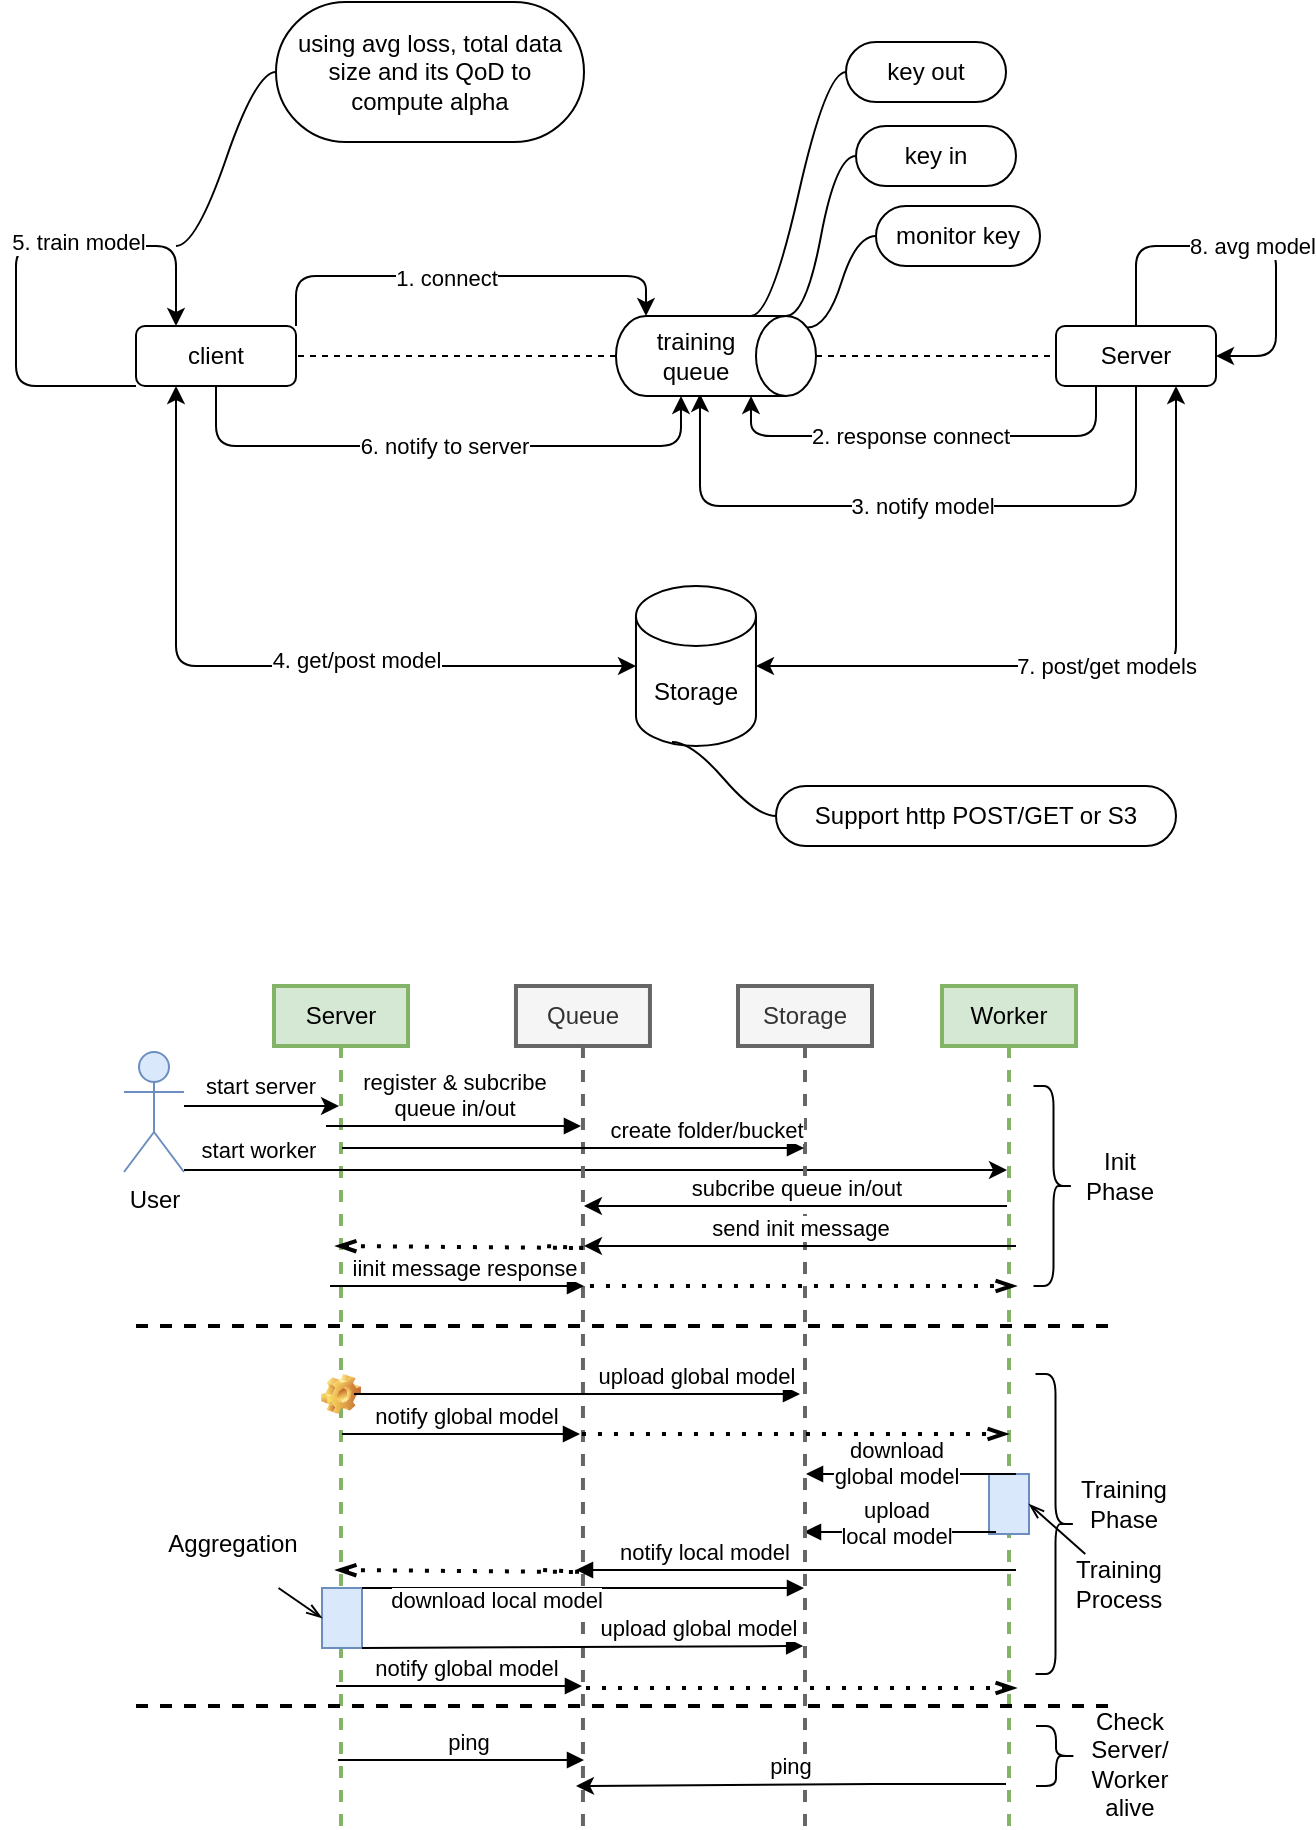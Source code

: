 <mxfile version="19.0.3" type="device" pages="2"><diagram id="dFvTfdrz0wecF_Pnu0WR" name="Page-1"><mxGraphModel dx="858" dy="640" grid="1" gridSize="10" guides="1" tooltips="1" connect="1" arrows="1" fold="1" page="1" pageScale="1" pageWidth="850" pageHeight="1100" math="0" shadow="0"><root><mxCell id="0"/><mxCell id="1" parent="0"/><mxCell id="2-zRkdCSK8XiPPh23w_Q-13" style="edgeStyle=orthogonalEdgeStyle;rounded=1;orthogonalLoop=1;jettySize=auto;html=1;exitX=0.25;exitY=1;exitDx=0;exitDy=0;entryX=1;entryY=0;entryDx=0;entryDy=32.5;entryPerimeter=0;endArrow=classic;endFill=1;" parent="1" source="2-zRkdCSK8XiPPh23w_Q-1" target="2-zRkdCSK8XiPPh23w_Q-3" edge="1"><mxGeometry relative="1" as="geometry"/></mxCell><mxCell id="2-zRkdCSK8XiPPh23w_Q-14" value="2. response connect" style="edgeLabel;html=1;align=center;verticalAlign=middle;resizable=0;points=[];" parent="2-zRkdCSK8XiPPh23w_Q-13" vertex="1" connectable="0"><mxGeometry x="0.085" relative="1" as="geometry"><mxPoint as="offset"/></mxGeometry></mxCell><mxCell id="2-zRkdCSK8XiPPh23w_Q-15" value="3. notify model" style="edgeStyle=orthogonalEdgeStyle;rounded=1;orthogonalLoop=1;jettySize=auto;html=1;exitX=0.5;exitY=1;exitDx=0;exitDy=0;entryX=0.975;entryY=0.58;entryDx=0;entryDy=0;entryPerimeter=0;endArrow=classic;endFill=1;" parent="1" source="2-zRkdCSK8XiPPh23w_Q-1" target="2-zRkdCSK8XiPPh23w_Q-3" edge="1"><mxGeometry relative="1" as="geometry"><Array as="points"><mxPoint x="610" y="280"/><mxPoint x="392" y="280"/></Array></mxGeometry></mxCell><mxCell id="2-zRkdCSK8XiPPh23w_Q-1" value="Server" style="rounded=1;whiteSpace=wrap;html=1;" parent="1" vertex="1"><mxGeometry x="570" y="190" width="80" height="30" as="geometry"/></mxCell><mxCell id="2-zRkdCSK8XiPPh23w_Q-7" style="edgeStyle=orthogonalEdgeStyle;rounded=1;orthogonalLoop=1;jettySize=auto;html=1;exitX=1;exitY=0;exitDx=0;exitDy=0;entryX=0;entryY=1;entryDx=0;entryDy=-15;entryPerimeter=0;endArrow=classic;endFill=1;" parent="1" source="2-zRkdCSK8XiPPh23w_Q-2" target="2-zRkdCSK8XiPPh23w_Q-3" edge="1"><mxGeometry relative="1" as="geometry"/></mxCell><mxCell id="2-zRkdCSK8XiPPh23w_Q-8" value="1. connect" style="edgeLabel;html=1;align=center;verticalAlign=middle;resizable=0;points=[];" parent="2-zRkdCSK8XiPPh23w_Q-7" vertex="1" connectable="0"><mxGeometry x="-0.091" y="-1" relative="1" as="geometry"><mxPoint as="offset"/></mxGeometry></mxCell><mxCell id="2-zRkdCSK8XiPPh23w_Q-21" value="6. notify to server" style="edgeStyle=orthogonalEdgeStyle;rounded=1;orthogonalLoop=1;jettySize=auto;html=1;exitX=0.5;exitY=1;exitDx=0;exitDy=0;entryX=1;entryY=0;entryDx=0;entryDy=67.5;entryPerimeter=0;endArrow=classic;endFill=1;" parent="1" source="2-zRkdCSK8XiPPh23w_Q-2" target="2-zRkdCSK8XiPPh23w_Q-3" edge="1"><mxGeometry relative="1" as="geometry"><Array as="points"><mxPoint x="150" y="250"/><mxPoint x="383" y="250"/></Array></mxGeometry></mxCell><mxCell id="2-zRkdCSK8XiPPh23w_Q-2" value="client" style="rounded=1;whiteSpace=wrap;html=1;" parent="1" vertex="1"><mxGeometry x="110" y="190" width="80" height="30" as="geometry"/></mxCell><mxCell id="2-zRkdCSK8XiPPh23w_Q-5" style="edgeStyle=orthogonalEdgeStyle;rounded=0;orthogonalLoop=1;jettySize=auto;html=1;exitX=0.5;exitY=0;exitDx=0;exitDy=0;exitPerimeter=0;entryX=0;entryY=0.5;entryDx=0;entryDy=0;endArrow=none;endFill=0;dashed=1;" parent="1" source="2-zRkdCSK8XiPPh23w_Q-3" target="2-zRkdCSK8XiPPh23w_Q-1" edge="1"><mxGeometry relative="1" as="geometry"/></mxCell><mxCell id="2-zRkdCSK8XiPPh23w_Q-6" style="edgeStyle=orthogonalEdgeStyle;rounded=0;orthogonalLoop=1;jettySize=auto;html=1;exitX=0.5;exitY=1;exitDx=0;exitDy=0;exitPerimeter=0;entryX=1;entryY=0.5;entryDx=0;entryDy=0;dashed=1;endArrow=none;endFill=0;" parent="1" source="2-zRkdCSK8XiPPh23w_Q-3" target="2-zRkdCSK8XiPPh23w_Q-2" edge="1"><mxGeometry relative="1" as="geometry"/></mxCell><mxCell id="2-zRkdCSK8XiPPh23w_Q-3" value="" style="shape=cylinder3;whiteSpace=wrap;html=1;boundedLbl=1;backgroundOutline=1;size=15;rotation=90;" parent="1" vertex="1"><mxGeometry x="380" y="155.0" width="39.99" height="100" as="geometry"/></mxCell><mxCell id="2-zRkdCSK8XiPPh23w_Q-17" style="edgeStyle=orthogonalEdgeStyle;rounded=1;orthogonalLoop=1;jettySize=auto;html=1;exitX=0;exitY=0.5;exitDx=0;exitDy=0;exitPerimeter=0;entryX=0.25;entryY=1;entryDx=0;entryDy=0;endArrow=classic;endFill=1;startArrow=classic;startFill=1;" parent="1" source="2-zRkdCSK8XiPPh23w_Q-4" target="2-zRkdCSK8XiPPh23w_Q-2" edge="1"><mxGeometry relative="1" as="geometry"/></mxCell><mxCell id="2-zRkdCSK8XiPPh23w_Q-18" value="4. get/post model" style="edgeLabel;html=1;align=center;verticalAlign=middle;resizable=0;points=[];" parent="2-zRkdCSK8XiPPh23w_Q-17" vertex="1" connectable="0"><mxGeometry x="-0.242" y="-3" relative="1" as="geometry"><mxPoint as="offset"/></mxGeometry></mxCell><mxCell id="2-zRkdCSK8XiPPh23w_Q-22" value="7. post/get models" style="edgeStyle=orthogonalEdgeStyle;rounded=1;orthogonalLoop=1;jettySize=auto;html=1;exitX=1;exitY=0.5;exitDx=0;exitDy=0;exitPerimeter=0;entryX=0.75;entryY=1;entryDx=0;entryDy=0;endArrow=classic;endFill=1;startArrow=classic;startFill=1;" parent="1" source="2-zRkdCSK8XiPPh23w_Q-4" target="2-zRkdCSK8XiPPh23w_Q-1" edge="1"><mxGeometry relative="1" as="geometry"/></mxCell><mxCell id="2-zRkdCSK8XiPPh23w_Q-4" value="Storage" style="shape=cylinder3;whiteSpace=wrap;html=1;boundedLbl=1;backgroundOutline=1;size=15;" parent="1" vertex="1"><mxGeometry x="359.99" y="320" width="60" height="80" as="geometry"/></mxCell><mxCell id="2-zRkdCSK8XiPPh23w_Q-9" value="key in" style="whiteSpace=wrap;html=1;rounded=1;arcSize=50;align=center;verticalAlign=middle;strokeWidth=1;autosize=1;spacing=4;treeFolding=1;treeMoving=1;newEdgeStyle={&quot;edgeStyle&quot;:&quot;entityRelationEdgeStyle&quot;,&quot;startArrow&quot;:&quot;none&quot;,&quot;endArrow&quot;:&quot;none&quot;,&quot;segment&quot;:10,&quot;curved&quot;:1};" parent="1" vertex="1"><mxGeometry x="470" y="90" width="80" height="30" as="geometry"/></mxCell><mxCell id="2-zRkdCSK8XiPPh23w_Q-10" value="" style="edgeStyle=entityRelationEdgeStyle;startArrow=none;endArrow=none;segment=10;curved=1;rounded=1;exitX=0;exitY=0;exitDx=0;exitDy=15;exitPerimeter=0;" parent="1" source="2-zRkdCSK8XiPPh23w_Q-3" target="2-zRkdCSK8XiPPh23w_Q-9" edge="1"><mxGeometry relative="1" as="geometry"><mxPoint x="410" y="140" as="sourcePoint"/></mxGeometry></mxCell><mxCell id="2-zRkdCSK8XiPPh23w_Q-11" value="key out" style="whiteSpace=wrap;html=1;rounded=1;arcSize=50;align=center;verticalAlign=middle;strokeWidth=1;autosize=1;spacing=4;treeFolding=1;treeMoving=1;newEdgeStyle={&quot;edgeStyle&quot;:&quot;entityRelationEdgeStyle&quot;,&quot;startArrow&quot;:&quot;none&quot;,&quot;endArrow&quot;:&quot;none&quot;,&quot;segment&quot;:10,&quot;curved&quot;:1};" parent="1" vertex="1"><mxGeometry x="465" y="48" width="80" height="30" as="geometry"/></mxCell><mxCell id="2-zRkdCSK8XiPPh23w_Q-12" value="" style="edgeStyle=entityRelationEdgeStyle;startArrow=none;endArrow=none;segment=10;curved=1;rounded=1;exitX=0;exitY=0;exitDx=0;exitDy=32.5;exitPerimeter=0;" parent="1" source="2-zRkdCSK8XiPPh23w_Q-3" target="2-zRkdCSK8XiPPh23w_Q-11" edge="1"><mxGeometry relative="1" as="geometry"><mxPoint x="410" y="90" as="sourcePoint"/></mxGeometry></mxCell><mxCell id="2-zRkdCSK8XiPPh23w_Q-19" style="edgeStyle=orthogonalEdgeStyle;rounded=1;orthogonalLoop=1;jettySize=auto;html=1;exitX=0;exitY=1;exitDx=0;exitDy=0;entryX=0.25;entryY=0;entryDx=0;entryDy=0;endArrow=classic;endFill=1;" parent="1" source="2-zRkdCSK8XiPPh23w_Q-2" target="2-zRkdCSK8XiPPh23w_Q-2" edge="1"><mxGeometry relative="1" as="geometry"><Array as="points"><mxPoint x="50" y="220"/><mxPoint x="50" y="150"/><mxPoint x="130" y="150"/></Array></mxGeometry></mxCell><mxCell id="2-zRkdCSK8XiPPh23w_Q-20" value="5. train model" style="edgeLabel;html=1;align=center;verticalAlign=middle;resizable=0;points=[];" parent="2-zRkdCSK8XiPPh23w_Q-19" vertex="1" connectable="0"><mxGeometry x="0.288" y="2" relative="1" as="geometry"><mxPoint as="offset"/></mxGeometry></mxCell><mxCell id="2-zRkdCSK8XiPPh23w_Q-23" value="8. avg model" style="edgeStyle=orthogonalEdgeStyle;rounded=1;orthogonalLoop=1;jettySize=auto;html=1;exitX=0.5;exitY=0;exitDx=0;exitDy=0;entryX=1;entryY=0.5;entryDx=0;entryDy=0;endArrow=classic;endFill=1;" parent="1" source="2-zRkdCSK8XiPPh23w_Q-1" target="2-zRkdCSK8XiPPh23w_Q-1" edge="1"><mxGeometry relative="1" as="geometry"><Array as="points"><mxPoint x="610" y="150"/><mxPoint x="680" y="150"/><mxPoint x="680" y="205"/></Array></mxGeometry></mxCell><mxCell id="2-zRkdCSK8XiPPh23w_Q-24" value="using avg loss, total data size and its QoD to compute alpha" style="whiteSpace=wrap;html=1;rounded=1;arcSize=50;align=center;verticalAlign=middle;strokeWidth=1;autosize=1;spacing=4;treeFolding=1;treeMoving=1;newEdgeStyle={&quot;edgeStyle&quot;:&quot;entityRelationEdgeStyle&quot;,&quot;startArrow&quot;:&quot;none&quot;,&quot;endArrow&quot;:&quot;none&quot;,&quot;segment&quot;:10,&quot;curved&quot;:1};" parent="1" vertex="1"><mxGeometry x="180" y="28" width="154" height="70" as="geometry"/></mxCell><mxCell id="2-zRkdCSK8XiPPh23w_Q-25" value="" style="edgeStyle=entityRelationEdgeStyle;startArrow=none;endArrow=none;segment=10;curved=1;rounded=1;" parent="1" target="2-zRkdCSK8XiPPh23w_Q-24" edge="1"><mxGeometry relative="1" as="geometry"><mxPoint x="130" y="150" as="sourcePoint"/></mxGeometry></mxCell><mxCell id="2-zRkdCSK8XiPPh23w_Q-26" value="Support http POST/GET or S3" style="whiteSpace=wrap;html=1;rounded=1;arcSize=50;align=center;verticalAlign=middle;strokeWidth=1;autosize=1;spacing=4;treeFolding=1;treeMoving=1;newEdgeStyle={&quot;edgeStyle&quot;:&quot;entityRelationEdgeStyle&quot;,&quot;startArrow&quot;:&quot;none&quot;,&quot;endArrow&quot;:&quot;none&quot;,&quot;segment&quot;:10,&quot;curved&quot;:1};" parent="1" vertex="1"><mxGeometry x="430" y="420" width="200" height="30" as="geometry"/></mxCell><mxCell id="2-zRkdCSK8XiPPh23w_Q-27" value="" style="edgeStyle=entityRelationEdgeStyle;startArrow=none;endArrow=none;segment=10;curved=1;rounded=1;exitX=0.3;exitY=0.975;exitDx=0;exitDy=0;exitPerimeter=0;" parent="1" source="2-zRkdCSK8XiPPh23w_Q-4" target="2-zRkdCSK8XiPPh23w_Q-26" edge="1"><mxGeometry relative="1" as="geometry"><mxPoint x="343.99" y="500" as="sourcePoint"/></mxGeometry></mxCell><mxCell id="2-zRkdCSK8XiPPh23w_Q-32" value="training queue" style="text;html=1;strokeColor=none;fillColor=none;align=center;verticalAlign=middle;whiteSpace=wrap;rounded=0;" parent="1" vertex="1"><mxGeometry x="359.99" y="190" width="60" height="30" as="geometry"/></mxCell><mxCell id="2-zRkdCSK8XiPPh23w_Q-33" value="monitor key" style="whiteSpace=wrap;html=1;rounded=1;arcSize=50;align=center;verticalAlign=middle;strokeWidth=1;autosize=1;spacing=4;treeFolding=1;treeMoving=1;newEdgeStyle={&quot;edgeStyle&quot;:&quot;entityRelationEdgeStyle&quot;,&quot;startArrow&quot;:&quot;none&quot;,&quot;endArrow&quot;:&quot;none&quot;,&quot;segment&quot;:10,&quot;curved&quot;:1};" parent="1" vertex="1"><mxGeometry x="480" y="130" width="82" height="30" as="geometry"/></mxCell><mxCell id="2-zRkdCSK8XiPPh23w_Q-34" value="" style="edgeStyle=entityRelationEdgeStyle;startArrow=none;endArrow=none;segment=10;curved=1;rounded=1;exitX=0.145;exitY=0;exitDx=0;exitDy=4.35;exitPerimeter=0;" parent="1" source="2-zRkdCSK8XiPPh23w_Q-3" target="2-zRkdCSK8XiPPh23w_Q-33" edge="1"><mxGeometry relative="1" as="geometry"><mxPoint x="439.995" y="235.005" as="sourcePoint"/></mxGeometry></mxCell><mxCell id="FbETFdPGLvCVO6SnC61d-1" value="Server" style="shape=umlLifeline;perimeter=lifelinePerimeter;whiteSpace=wrap;html=1;container=1;collapsible=0;recursiveResize=0;outlineConnect=0;shadow=0;gradientDirection=east;size=30;fillColor=#d5e8d4;strokeColor=#82b366;strokeWidth=2;" parent="1" vertex="1"><mxGeometry x="179" y="520" width="67" height="420" as="geometry"/></mxCell><mxCell id="FbETFdPGLvCVO6SnC61d-2" value="start worker" style="edgeStyle=none;rounded=0;orthogonalLoop=1;jettySize=auto;html=1;" parent="FbETFdPGLvCVO6SnC61d-1" target="FbETFdPGLvCVO6SnC61d-4" edge="1"><mxGeometry x="-0.821" y="10" relative="1" as="geometry"><mxPoint x="-45" y="92" as="sourcePoint"/><mxPoint x="476" y="92" as="targetPoint"/><mxPoint as="offset"/></mxGeometry></mxCell><mxCell id="FbETFdPGLvCVO6SnC61d-3" value="" style="rounded=0;whiteSpace=wrap;html=1;shadow=0;gradientDirection=east;fillColor=#dae8fc;strokeColor=#6c8ebf;" parent="FbETFdPGLvCVO6SnC61d-1" vertex="1"><mxGeometry x="24" y="301" width="20" height="30" as="geometry"/></mxCell><mxCell id="FbETFdPGLvCVO6SnC61d-4" value="Worker" style="shape=umlLifeline;perimeter=lifelinePerimeter;whiteSpace=wrap;html=1;container=1;collapsible=0;recursiveResize=0;outlineConnect=0;shadow=0;gradientDirection=east;size=30;fillColor=#d5e8d4;strokeColor=#82b366;strokeWidth=2;" parent="1" vertex="1"><mxGeometry x="513" y="520" width="67" height="420" as="geometry"/></mxCell><mxCell id="FbETFdPGLvCVO6SnC61d-5" value="" style="rounded=0;whiteSpace=wrap;html=1;shadow=0;gradientDirection=east;fillColor=#dae8fc;strokeColor=#6c8ebf;" parent="FbETFdPGLvCVO6SnC61d-4" vertex="1"><mxGeometry x="23.5" y="244" width="20" height="30" as="geometry"/></mxCell><mxCell id="FbETFdPGLvCVO6SnC61d-31" value="upload &lt;br&gt;local model" style="html=1;verticalAlign=bottom;endArrow=none;rounded=0;endFill=0;startArrow=block;startFill=1;" parent="FbETFdPGLvCVO6SnC61d-4" edge="1"><mxGeometry x="-0.042" y="-11" width="80" relative="1" as="geometry"><mxPoint x="-69" y="273" as="sourcePoint"/><mxPoint x="27" y="273" as="targetPoint"/><mxPoint as="offset"/></mxGeometry></mxCell><mxCell id="MAZIolT3Uwpc6mgRmZ6t-4" value="" style="shape=curlyBracket;whiteSpace=wrap;html=1;rounded=1;flipH=1;shadow=0;gradientColor=none;gradientDirection=east;" vertex="1" parent="FbETFdPGLvCVO6SnC61d-4"><mxGeometry x="47" y="370" width="20" height="30" as="geometry"/></mxCell><mxCell id="FbETFdPGLvCVO6SnC61d-6" value="Queue" style="shape=umlLifeline;perimeter=lifelinePerimeter;whiteSpace=wrap;html=1;container=1;collapsible=0;recursiveResize=0;outlineConnect=0;shadow=0;gradientDirection=east;size=30;fillColor=#f5f5f5;fontColor=#333333;strokeColor=#666666;strokeWidth=2;" parent="1" vertex="1"><mxGeometry x="299.98" y="520" width="67" height="420" as="geometry"/></mxCell><mxCell id="FbETFdPGLvCVO6SnC61d-24" value="" style="endArrow=openThin;dashed=1;html=1;dashPattern=1 3;strokeWidth=2;rounded=0;endFill=0;endSize=6;" parent="FbETFdPGLvCVO6SnC61d-6" edge="1"><mxGeometry width="50" height="50" relative="1" as="geometry"><mxPoint x="35.02" y="351" as="sourcePoint"/><mxPoint x="250.02" y="351" as="targetPoint"/><Array as="points"><mxPoint x="183.28" y="351"/></Array></mxGeometry></mxCell><mxCell id="FbETFdPGLvCVO6SnC61d-8" value="Storage" style="shape=umlLifeline;perimeter=lifelinePerimeter;whiteSpace=wrap;html=1;container=1;collapsible=0;recursiveResize=0;outlineConnect=0;shadow=0;gradientDirection=east;size=30;fillColor=#f5f5f5;fontColor=#333333;strokeColor=#666666;strokeWidth=2;" parent="1" vertex="1"><mxGeometry x="411" y="520" width="67" height="420" as="geometry"/></mxCell><mxCell id="FbETFdPGLvCVO6SnC61d-35" value="" style="endArrow=openThin;dashed=1;html=1;dashPattern=1 3;strokeWidth=2;rounded=0;endFill=0;endSize=6;" parent="FbETFdPGLvCVO6SnC61d-8" edge="1"><mxGeometry width="50" height="50" relative="1" as="geometry"><mxPoint x="-74.02" y="150" as="sourcePoint"/><mxPoint x="139" y="150" as="targetPoint"/><Array as="points"><mxPoint x="63" y="150"/></Array></mxGeometry></mxCell><mxCell id="MAZIolT3Uwpc6mgRmZ6t-3" value="ping" style="html=1;verticalAlign=bottom;endArrow=none;rounded=0;startArrow=classic;startFill=1;endFill=0;" edge="1" parent="FbETFdPGLvCVO6SnC61d-8"><mxGeometry width="80" relative="1" as="geometry"><mxPoint x="-81" y="400" as="sourcePoint"/><mxPoint x="134" y="399" as="targetPoint"/><Array as="points"><mxPoint x="68" y="399"/></Array></mxGeometry></mxCell><mxCell id="FbETFdPGLvCVO6SnC61d-9" value="start server" style="edgeStyle=none;rounded=0;orthogonalLoop=1;jettySize=auto;html=1;" parent="1" target="FbETFdPGLvCVO6SnC61d-1" edge="1"><mxGeometry x="-0.028" y="10" relative="1" as="geometry"><mxPoint x="134" y="580" as="sourcePoint"/><mxPoint as="offset"/></mxGeometry></mxCell><mxCell id="FbETFdPGLvCVO6SnC61d-10" value="User" style="shape=umlActor;verticalLabelPosition=bottom;verticalAlign=top;html=1;shadow=0;gradientDirection=east;fillColor=#dae8fc;strokeColor=#6c8ebf;" parent="1" vertex="1"><mxGeometry x="104" y="553" width="30" height="60" as="geometry"/></mxCell><mxCell id="FbETFdPGLvCVO6SnC61d-11" value="register &amp;amp; subcribe &lt;br&gt;queue in/out" style="html=1;verticalAlign=bottom;endArrow=block;rounded=0;" parent="1" target="FbETFdPGLvCVO6SnC61d-6" edge="1"><mxGeometry width="80" relative="1" as="geometry"><mxPoint x="205" y="590" as="sourcePoint"/><mxPoint x="231" y="590" as="targetPoint"/></mxGeometry></mxCell><mxCell id="FbETFdPGLvCVO6SnC61d-12" value="create folder/bucket" style="html=1;verticalAlign=bottom;endArrow=block;rounded=0;" parent="1" source="FbETFdPGLvCVO6SnC61d-1" edge="1"><mxGeometry x="0.575" width="80" relative="1" as="geometry"><mxPoint x="210" y="601" as="sourcePoint"/><mxPoint x="444" y="601" as="targetPoint"/><mxPoint as="offset"/></mxGeometry></mxCell><mxCell id="FbETFdPGLvCVO6SnC61d-13" value="subcribe queue in/out" style="html=1;verticalAlign=bottom;endArrow=none;rounded=0;startArrow=classic;startFill=1;endFill=0;" parent="1" source="FbETFdPGLvCVO6SnC61d-6" target="FbETFdPGLvCVO6SnC61d-4" edge="1"><mxGeometry width="80" relative="1" as="geometry"><mxPoint x="340" y="630" as="sourcePoint"/><mxPoint x="550" y="630" as="targetPoint"/><Array as="points"><mxPoint x="480" y="630"/></Array></mxGeometry></mxCell><mxCell id="FbETFdPGLvCVO6SnC61d-14" value="" style="shape=curlyBracket;whiteSpace=wrap;html=1;rounded=1;flipH=1;shadow=0;gradientColor=none;gradientDirection=east;" parent="1" vertex="1"><mxGeometry x="558.75" y="570" width="20" height="100" as="geometry"/></mxCell><mxCell id="FbETFdPGLvCVO6SnC61d-15" value="Init Phase" style="text;html=1;strokeColor=none;fillColor=none;align=center;verticalAlign=middle;whiteSpace=wrap;rounded=0;shadow=0;" parent="1" vertex="1"><mxGeometry x="577" y="600" width="50" height="30" as="geometry"/></mxCell><mxCell id="FbETFdPGLvCVO6SnC61d-16" value="upload global model" style="html=1;verticalAlign=bottom;endArrow=block;rounded=0;startArrow=none;" parent="1" source="FbETFdPGLvCVO6SnC61d-36" edge="1"><mxGeometry x="0.526" width="80" relative="1" as="geometry"><mxPoint x="210" y="724" as="sourcePoint"/><mxPoint x="442" y="724" as="targetPoint"/><mxPoint as="offset"/></mxGeometry></mxCell><mxCell id="FbETFdPGLvCVO6SnC61d-17" value="notify global model" style="html=1;verticalAlign=bottom;endArrow=block;rounded=0;" parent="1" edge="1" source="FbETFdPGLvCVO6SnC61d-1"><mxGeometry x="0.046" width="80" relative="1" as="geometry"><mxPoint x="205" y="744" as="sourcePoint"/><mxPoint x="332" y="744" as="targetPoint"/><mxPoint as="offset"/></mxGeometry></mxCell><mxCell id="FbETFdPGLvCVO6SnC61d-18" value="" style="endArrow=openThin;dashed=1;html=1;dashPattern=1 3;strokeWidth=2;rounded=0;endFill=0;endSize=6;" parent="1" edge="1"><mxGeometry width="50" height="50" relative="1" as="geometry"><mxPoint x="332.98" y="744" as="sourcePoint"/><mxPoint x="546" y="744" as="targetPoint"/><Array as="points"><mxPoint x="470" y="744"/></Array></mxGeometry></mxCell><mxCell id="FbETFdPGLvCVO6SnC61d-19" value="download &lt;br&gt;global model" style="html=1;verticalAlign=bottom;endArrow=none;rounded=0;endFill=0;startArrow=block;startFill=1;" parent="1" edge="1"><mxGeometry x="-0.143" y="-10" width="80" relative="1" as="geometry"><mxPoint x="445" y="764" as="sourcePoint"/><mxPoint x="550" y="764" as="targetPoint"/><mxPoint as="offset"/></mxGeometry></mxCell><mxCell id="FbETFdPGLvCVO6SnC61d-20" value="notify local model" style="html=1;verticalAlign=bottom;endArrow=none;rounded=0;endFill=0;startArrow=block;startFill=1;" parent="1" edge="1"><mxGeometry x="-0.42" width="80" relative="1" as="geometry"><mxPoint x="330" y="812" as="sourcePoint"/><mxPoint x="550" y="812" as="targetPoint"/><mxPoint as="offset"/></mxGeometry></mxCell><mxCell id="FbETFdPGLvCVO6SnC61d-21" value="" style="endArrow=none;dashed=1;html=1;dashPattern=1 3;strokeWidth=2;rounded=0;endFill=0;endSize=4;startArrow=openThin;startFill=0;" parent="1" edge="1"><mxGeometry width="50" height="50" relative="1" as="geometry"><mxPoint x="210" y="650" as="sourcePoint"/><mxPoint x="314" y="650" as="targetPoint"/><Array as="points"><mxPoint x="334" y="651"/></Array></mxGeometry></mxCell><mxCell id="FbETFdPGLvCVO6SnC61d-22" value="upload global model" style="html=1;verticalAlign=bottom;endArrow=block;rounded=0;exitX=1;exitY=1;exitDx=0;exitDy=0;" parent="1" source="FbETFdPGLvCVO6SnC61d-3" edge="1"><mxGeometry x="0.526" width="80" relative="1" as="geometry"><mxPoint x="191" y="850" as="sourcePoint"/><mxPoint x="443.57" y="850" as="targetPoint"/><mxPoint as="offset"/></mxGeometry></mxCell><mxCell id="FbETFdPGLvCVO6SnC61d-23" value="notify global model" style="html=1;verticalAlign=bottom;endArrow=block;rounded=0;" parent="1" edge="1"><mxGeometry x="0.046" width="80" relative="1" as="geometry"><mxPoint x="210" y="870" as="sourcePoint"/><mxPoint x="332.98" y="870" as="targetPoint"/><mxPoint as="offset"/></mxGeometry></mxCell><mxCell id="FbETFdPGLvCVO6SnC61d-25" value="" style="shape=curlyBracket;whiteSpace=wrap;html=1;rounded=1;flipH=1;shadow=0;gradientColor=none;gradientDirection=east;" parent="1" vertex="1"><mxGeometry x="559.75" y="714" width="20" height="150" as="geometry"/></mxCell><mxCell id="FbETFdPGLvCVO6SnC61d-26" value="Training Phase" style="text;html=1;strokeColor=none;fillColor=none;align=center;verticalAlign=middle;whiteSpace=wrap;rounded=0;shadow=0;" parent="1" vertex="1"><mxGeometry x="577.75" y="764" width="51.57" height="30" as="geometry"/></mxCell><mxCell id="FbETFdPGLvCVO6SnC61d-27" style="edgeStyle=none;rounded=0;orthogonalLoop=1;jettySize=auto;html=1;entryX=0;entryY=0.5;entryDx=0;entryDy=0;startArrow=none;startFill=0;endArrow=openThin;endFill=0;endSize=6;" parent="1" target="FbETFdPGLvCVO6SnC61d-3" edge="1"><mxGeometry relative="1" as="geometry"><mxPoint x="181.25" y="821" as="sourcePoint"/></mxGeometry></mxCell><mxCell id="FbETFdPGLvCVO6SnC61d-28" value="Aggregation" style="text;html=1;strokeColor=none;fillColor=none;align=center;verticalAlign=middle;whiteSpace=wrap;rounded=0;shadow=0;" parent="1" vertex="1"><mxGeometry x="122" y="784" width="73" height="30" as="geometry"/></mxCell><mxCell id="FbETFdPGLvCVO6SnC61d-29" style="edgeStyle=none;rounded=0;orthogonalLoop=1;jettySize=auto;html=1;entryX=1;entryY=0.5;entryDx=0;entryDy=0;startArrow=none;startFill=0;endArrow=openThin;endFill=0;endSize=6;" parent="1" source="FbETFdPGLvCVO6SnC61d-30" target="FbETFdPGLvCVO6SnC61d-5" edge="1"><mxGeometry relative="1" as="geometry"/></mxCell><mxCell id="FbETFdPGLvCVO6SnC61d-30" value="Training Process" style="text;html=1;strokeColor=none;fillColor=none;align=center;verticalAlign=middle;whiteSpace=wrap;rounded=0;shadow=0;" parent="1" vertex="1"><mxGeometry x="575" y="804" width="53" height="30" as="geometry"/></mxCell><mxCell id="FbETFdPGLvCVO6SnC61d-7" value="download local model" style="html=1;verticalAlign=bottom;endArrow=block;rounded=0;exitX=1;exitY=0;exitDx=0;exitDy=0;" parent="1" source="FbETFdPGLvCVO6SnC61d-3" edge="1"><mxGeometry x="-0.394" y="-15" width="80" relative="1" as="geometry"><mxPoint x="215" y="822" as="sourcePoint"/><mxPoint x="444" y="821" as="targetPoint"/><mxPoint as="offset"/></mxGeometry></mxCell><mxCell id="FbETFdPGLvCVO6SnC61d-32" value="send init message" style="html=1;verticalAlign=bottom;endArrow=none;rounded=0;startArrow=classic;startFill=1;endFill=0;" parent="1" edge="1"><mxGeometry width="80" relative="1" as="geometry"><mxPoint x="334" y="650" as="sourcePoint"/><mxPoint x="550" y="650" as="targetPoint"/><Array as="points"><mxPoint x="484" y="650"/></Array></mxGeometry></mxCell><mxCell id="FbETFdPGLvCVO6SnC61d-34" value="iinit message response" style="html=1;verticalAlign=bottom;endArrow=block;rounded=0;" parent="1" edge="1"><mxGeometry x="0.046" width="80" relative="1" as="geometry"><mxPoint x="207" y="670" as="sourcePoint"/><mxPoint x="334" y="670" as="targetPoint"/><mxPoint as="offset"/></mxGeometry></mxCell><mxCell id="FbETFdPGLvCVO6SnC61d-36" value="" style="shape=image;html=1;verticalLabelPosition=bottom;verticalAlign=top;imageAspect=0;image=img/clipart/Gear_128x128.png;shadow=0;gradientColor=none;gradientDirection=east;" parent="1" vertex="1"><mxGeometry x="202.5" y="714" width="20" height="20" as="geometry"/></mxCell><mxCell id="FbETFdPGLvCVO6SnC61d-37" value="" style="html=1;verticalAlign=bottom;endArrow=none;rounded=0;" parent="1" target="FbETFdPGLvCVO6SnC61d-36" edge="1"><mxGeometry x="0.526" width="80" relative="1" as="geometry"><mxPoint x="219" y="724" as="sourcePoint"/><mxPoint x="451" y="724" as="targetPoint"/><mxPoint as="offset"/></mxGeometry></mxCell><mxCell id="FbETFdPGLvCVO6SnC61d-38" value="" style="endArrow=none;dashed=1;html=1;dashPattern=1 3;strokeWidth=2;rounded=0;endFill=0;endSize=4;startArrow=openThin;startFill=0;" parent="1" edge="1"><mxGeometry width="50" height="50" relative="1" as="geometry"><mxPoint x="210" y="812" as="sourcePoint"/><mxPoint x="313" y="812" as="targetPoint"/><Array as="points"><mxPoint x="333" y="813"/></Array></mxGeometry></mxCell><mxCell id="MAZIolT3Uwpc6mgRmZ6t-2" value="ping" style="html=1;verticalAlign=bottom;endArrow=block;rounded=0;" edge="1" parent="1"><mxGeometry x="0.046" width="80" relative="1" as="geometry"><mxPoint x="211.02" y="907" as="sourcePoint"/><mxPoint x="334" y="907" as="targetPoint"/><mxPoint as="offset"/></mxGeometry></mxCell><mxCell id="MAZIolT3Uwpc6mgRmZ6t-5" value="Check Server/ Worker alive" style="text;html=1;strokeColor=none;fillColor=none;align=center;verticalAlign=middle;whiteSpace=wrap;rounded=0;shadow=0;" vertex="1" parent="1"><mxGeometry x="577" y="894" width="60" height="30" as="geometry"/></mxCell><mxCell id="MAZIolT3Uwpc6mgRmZ6t-7" value="" style="endArrow=none;dashed=1;html=1;rounded=0;strokeWidth=2;" edge="1" parent="1"><mxGeometry width="50" height="50" relative="1" as="geometry"><mxPoint x="110" y="690" as="sourcePoint"/><mxPoint x="600" y="690" as="targetPoint"/></mxGeometry></mxCell><mxCell id="MAZIolT3Uwpc6mgRmZ6t-8" value="" style="endArrow=none;dashed=1;html=1;rounded=0;strokeWidth=2;" edge="1" parent="1"><mxGeometry width="50" height="50" relative="1" as="geometry"><mxPoint x="110" y="880" as="sourcePoint"/><mxPoint x="600" y="880" as="targetPoint"/></mxGeometry></mxCell></root></mxGraphModel></diagram><diagram id="_j6pDtzPJTiwmrp-xElc" name="Page-2"><mxGraphModel dx="858" dy="640" grid="1" gridSize="10" guides="1" tooltips="1" connect="1" arrows="1" fold="1" page="1" pageScale="1" pageWidth="850" pageHeight="1100" math="1" shadow="0"><root><mxCell id="0"/><mxCell id="1" parent="0"/><mxCell id="AUjmdBz_OUVcPt7_YJ4B-74" style="edgeStyle=none;rounded=0;orthogonalLoop=1;jettySize=auto;html=1;exitX=0.5;exitY=1;exitDx=0;exitDy=0;entryX=0.5;entryY=0;entryDx=0;entryDy=0;dashed=1;strokeWidth=1;" parent="1" source="AUjmdBz_OUVcPt7_YJ4B-50" target="AUjmdBz_OUVcPt7_YJ4B-72" edge="1"><mxGeometry relative="1" as="geometry"/></mxCell><mxCell id="AUjmdBz_OUVcPt7_YJ4B-76" style="edgeStyle=none;rounded=0;orthogonalLoop=1;jettySize=auto;html=1;exitX=0.5;exitY=1;exitDx=0;exitDy=0;dashed=1;strokeWidth=1;entryX=0.5;entryY=0;entryDx=0;entryDy=0;entryPerimeter=0;" parent="1" source="AUjmdBz_OUVcPt7_YJ4B-50" target="AUjmdBz_OUVcPt7_YJ4B-69" edge="1"><mxGeometry relative="1" as="geometry"><mxPoint x="270" y="630" as="targetPoint"/></mxGeometry></mxCell><mxCell id="AUjmdBz_OUVcPt7_YJ4B-78" style="edgeStyle=none;rounded=0;orthogonalLoop=1;jettySize=auto;html=1;exitX=0.5;exitY=1;exitDx=0;exitDy=0;entryX=0.5;entryY=0;entryDx=0;entryDy=0;entryPerimeter=0;dashed=1;strokeWidth=1;" parent="1" source="AUjmdBz_OUVcPt7_YJ4B-50" target="AUjmdBz_OUVcPt7_YJ4B-61" edge="1"><mxGeometry relative="1" as="geometry"/></mxCell><mxCell id="diO2VtxiAvF8SuFA_T5j-8" value="" style="edgeStyle=none;rounded=0;orthogonalLoop=1;jettySize=auto;html=1;exitX=0.5;exitY=1;exitDx=0;exitDy=0;entryX=0.5;entryY=0;entryDx=0;entryDy=0;entryPerimeter=0;dashed=1;strokeWidth=1;endArrow=none;" parent="1" source="AUjmdBz_OUVcPt7_YJ4B-50" target="AUjmdBz_OUVcPt7_YJ4B-59" edge="1"><mxGeometry relative="1" as="geometry"><mxPoint x="255" y="532" as="sourcePoint"/><mxPoint x="263" y="665" as="targetPoint"/></mxGeometry></mxCell><mxCell id="AUjmdBz_OUVcPt7_YJ4B-229" value="" style="edgeStyle=none;rounded=0;orthogonalLoop=1;jettySize=auto;html=1;exitX=0.5;exitY=1;exitDx=0;exitDy=0;entryX=0.5;entryY=0;entryDx=0;entryDy=0;entryPerimeter=0;dashed=1;strokeWidth=1;endArrow=none;" parent="1" source="AUjmdBz_OUVcPt7_YJ4B-189" target="AUjmdBz_OUVcPt7_YJ4B-228" edge="1"><mxGeometry relative="1" as="geometry"><mxPoint x="660.75" y="532" as="sourcePoint"/><mxPoint x="665.93" y="665" as="targetPoint"/></mxGeometry></mxCell><mxCell id="AUjmdBz_OUVcPt7_YJ4B-187" style="edgeStyle=none;rounded=0;orthogonalLoop=1;jettySize=auto;html=1;exitX=0;exitY=0.5;exitDx=0;exitDy=0;entryX=1;entryY=0.5;entryDx=0;entryDy=0;dashed=1;strokeWidth=1;" parent="1" source="AUjmdBz_OUVcPt7_YJ4B-175" target="AUjmdBz_OUVcPt7_YJ4B-185" edge="1"><mxGeometry relative="1" as="geometry"/></mxCell><mxCell id="AUjmdBz_OUVcPt7_YJ4B-188" style="edgeStyle=none;rounded=0;orthogonalLoop=1;jettySize=auto;html=1;exitX=0;exitY=0.5;exitDx=0;exitDy=0;dashed=1;strokeWidth=1;entryX=1;entryY=0.5;entryDx=0;entryDy=0;" parent="1" source="AUjmdBz_OUVcPt7_YJ4B-177" target="AUjmdBz_OUVcPt7_YJ4B-225" edge="1"><mxGeometry relative="1" as="geometry"><mxPoint x="585" y="534" as="targetPoint"/></mxGeometry></mxCell><mxCell id="AUjmdBz_OUVcPt7_YJ4B-154" style="edgeStyle=none;rounded=0;orthogonalLoop=1;jettySize=auto;html=1;exitX=0.5;exitY=0;exitDx=0;exitDy=0;exitPerimeter=0;entryX=0.5;entryY=1;entryDx=0;entryDy=0;entryPerimeter=0;dashed=1;strokeWidth=1;" parent="1" source="AUjmdBz_OUVcPt7_YJ4B-130" target="AUjmdBz_OUVcPt7_YJ4B-146" edge="1"><mxGeometry relative="1" as="geometry"/></mxCell><mxCell id="AUjmdBz_OUVcPt7_YJ4B-106" style="edgeStyle=none;rounded=0;orthogonalLoop=1;jettySize=auto;html=1;exitX=0.5;exitY=0;exitDx=0;exitDy=0;exitPerimeter=0;entryX=0.5;entryY=1;entryDx=0;entryDy=0;entryPerimeter=0;dashed=1;strokeWidth=1;" parent="1" source="AUjmdBz_OUVcPt7_YJ4B-79" target="AUjmdBz_OUVcPt7_YJ4B-93" edge="1"><mxGeometry relative="1" as="geometry"/></mxCell><mxCell id="AUjmdBz_OUVcPt7_YJ4B-108" style="edgeStyle=none;rounded=0;orthogonalLoop=1;jettySize=auto;html=1;exitX=0.5;exitY=0;exitDx=0;exitDy=0;exitPerimeter=0;entryX=0.5;entryY=1;entryDx=0;entryDy=0;entryPerimeter=0;dashed=1;strokeWidth=1;" parent="1" source="AUjmdBz_OUVcPt7_YJ4B-87" target="AUjmdBz_OUVcPt7_YJ4B-96" edge="1"><mxGeometry relative="1" as="geometry"/></mxCell><mxCell id="AUjmdBz_OUVcPt7_YJ4B-109" style="edgeStyle=none;rounded=0;orthogonalLoop=1;jettySize=auto;html=1;exitX=0.5;exitY=0;exitDx=0;exitDy=0;exitPerimeter=0;entryX=0.5;entryY=1;entryDx=0;entryDy=0;entryPerimeter=0;dashed=1;strokeWidth=1;" parent="1" source="AUjmdBz_OUVcPt7_YJ4B-86" target="AUjmdBz_OUVcPt7_YJ4B-99" edge="1"><mxGeometry relative="1" as="geometry"/></mxCell><mxCell id="AUjmdBz_OUVcPt7_YJ4B-101" value="" style="endArrow=none;html=1;rounded=0;startArrow=none;entryX=0;entryY=0.5;entryDx=0;entryDy=0;" parent="1" source="AUjmdBz_OUVcPt7_YJ4B-50" target="AUjmdBz_OUVcPt7_YJ4B-120" edge="1"><mxGeometry width="50" height="50" relative="1" as="geometry"><mxPoint x="266" y="522.045" as="sourcePoint"/><mxPoint x="700" y="524" as="targetPoint"/></mxGeometry></mxCell><mxCell id="AUjmdBz_OUVcPt7_YJ4B-120" value="" style="rounded=1;whiteSpace=wrap;html=1;fillColor=#f8cecc;strokeColor=#b85450;" parent="1" vertex="1"><mxGeometry x="376" y="513" width="20" height="20" as="geometry"/></mxCell><mxCell id="AUjmdBz_OUVcPt7_YJ4B-223" value="" style="endArrow=none;html=1;rounded=0;startArrow=none;" parent="1" source="AUjmdBz_OUVcPt7_YJ4B-114" target="AUjmdBz_OUVcPt7_YJ4B-222" edge="1"><mxGeometry width="50" height="50" relative="1" as="geometry"><mxPoint x="560" y="1102" as="sourcePoint"/><mxPoint x="586.75" y="1102" as="targetPoint"/></mxGeometry></mxCell><mxCell id="AUjmdBz_OUVcPt7_YJ4B-158" value="" style="endArrow=none;html=1;rounded=0;startArrow=none;fillColor=#e1d5e7;strokeColor=#9673a6;" parent="1" source="AUjmdBz_OUVcPt7_YJ4B-111" edge="1"><mxGeometry width="50" height="50" relative="1" as="geometry"><mxPoint x="531.43" y="674.634" as="sourcePoint"/><mxPoint x="563.43" y="676.5" as="targetPoint"/></mxGeometry></mxCell><mxCell id="AUjmdBz_OUVcPt7_YJ4B-161" value="" style="endArrow=none;html=1;rounded=0;startArrow=none;" parent="1" source="AUjmdBz_OUVcPt7_YJ4B-118" target="AUjmdBz_OUVcPt7_YJ4B-160" edge="1"><mxGeometry width="50" height="50" relative="1" as="geometry"><mxPoint x="395" y="614.968" as="sourcePoint"/><mxPoint x="700.01" y="614" as="targetPoint"/></mxGeometry></mxCell><mxCell id="AUjmdBz_OUVcPt7_YJ4B-198" value="" style="endArrow=none;html=1;rounded=0;startArrow=none;" parent="1" edge="1"><mxGeometry width="50" height="50" relative="1" as="geometry"><mxPoint x="314" y="705" as="sourcePoint"/><mxPoint x="663.75" y="705" as="targetPoint"/></mxGeometry></mxCell><mxCell id="AUjmdBz_OUVcPt7_YJ4B-51" value="" style="endArrow=none;html=1;rounded=0;startArrow=none;" parent="1" source="AUjmdBz_OUVcPt7_YJ4B-14" target="AUjmdBz_OUVcPt7_YJ4B-50" edge="1"><mxGeometry width="50" height="50" relative="1" as="geometry"><mxPoint x="100" y="522.033" as="sourcePoint"/><mxPoint x="700" y="524" as="targetPoint"/></mxGeometry></mxCell><mxCell id="HKt0YDj_PmNlIkEUngtH-2" value="Worker" style="rounded=0;whiteSpace=wrap;html=1;verticalAlign=top;align=center;fillColor=none;" parent="1" vertex="1"><mxGeometry x="530" y="40" width="140" height="290" as="geometry"/></mxCell><mxCell id="HKt0YDj_PmNlIkEUngtH-1" value="training pipeline" style="rounded=1;whiteSpace=wrap;html=1;verticalAlign=top;align=center;fillColor=#d5e8d4;strokeColor=#82b366;" parent="1" vertex="1"><mxGeometry x="540" y="212.5" width="120" height="47.5" as="geometry"/></mxCell><mxCell id="HKt0YDj_PmNlIkEUngtH-3" value="" style="shape=cylinder3;whiteSpace=wrap;html=1;boundedLbl=1;backgroundOutline=1;size=10.985;rotation=90;textDirection=ltr;fillColor=#f5f5f5;strokeColor=#666666;fontColor=#333333;" parent="1" vertex="1"><mxGeometry x="445" y="255" width="29.98" height="70" as="geometry"/></mxCell><mxCell id="HKt0YDj_PmNlIkEUngtH-4" value="Storage&lt;br&gt;service" style="shape=cylinder3;whiteSpace=wrap;html=1;boundedLbl=1;backgroundOutline=1;size=7.5;fillColor=#f5f5f5;strokeColor=#666666;fontColor=#333333;" parent="1" vertex="1"><mxGeometry x="425" y="180" width="60" height="61" as="geometry"/></mxCell><mxCell id="HKt0YDj_PmNlIkEUngtH-5" value="Aggregation Stratery" style="rounded=0;whiteSpace=wrap;verticalAlign=top;align=left;fillColor=#d5e8d4;strokeColor=#82b366;" parent="1" vertex="1"><mxGeometry x="190" y="66" width="180" height="89" as="geometry"/></mxCell><mxCell id="HKt0YDj_PmNlIkEUngtH-6" style="edgeStyle=orthogonalEdgeStyle;rounded=1;orthogonalLoop=1;jettySize=auto;html=1;exitX=0;exitY=0.5;exitDx=0;exitDy=0;entryX=0.5;entryY=0;entryDx=0;entryDy=0;" parent="1" source="HKt0YDj_PmNlIkEUngtH-7" target="HKt0YDj_PmNlIkEUngtH-15" edge="1"><mxGeometry relative="1" as="geometry"/></mxCell><mxCell id="HKt0YDj_PmNlIkEUngtH-7" value="global model" style="ellipse;shape=umlEntity;whiteSpace=wrap;html=1;dashed=1;" parent="1" vertex="1"><mxGeometry x="254" y="97" width="50" height="42.5" as="geometry"/></mxCell><mxCell id="Sj9N48etZQ-_2nsS8VXJ-1" style="rounded=0;orthogonalLoop=1;jettySize=auto;html=1;endArrow=classicThin;endFill=1;entryX=1;entryY=0.25;entryDx=0;entryDy=0;" parent="1" source="HKt0YDj_PmNlIkEUngtH-8" target="HKt0YDj_PmNlIkEUngtH-5" edge="1"><mxGeometry relative="1" as="geometry"><mxPoint x="380" y="100" as="targetPoint"/></mxGeometry></mxCell><mxCell id="Sj9N48etZQ-_2nsS8VXJ-2" style="edgeStyle=none;rounded=0;orthogonalLoop=1;jettySize=auto;html=1;entryX=0;entryY=0.25;entryDx=0;entryDy=0;endArrow=classicThin;endFill=1;" parent="1" target="HKt0YDj_PmNlIkEUngtH-23" edge="1"><mxGeometry relative="1" as="geometry"><mxPoint x="470" y="80" as="sourcePoint"/></mxGeometry></mxCell><mxCell id="HKt0YDj_PmNlIkEUngtH-8" value="User" style="shape=umlActor;verticalLabelPosition=bottom;verticalAlign=top;html=1;" parent="1" vertex="1"><mxGeometry x="435" y="40" width="30" height="60" as="geometry"/></mxCell><mxCell id="HKt0YDj_PmNlIkEUngtH-9" value="Worker Manager" style="rounded=0;whiteSpace=wrap;html=1;verticalAlign=top;align=left;fillColor=#d5e8d4;strokeColor=#82b366;" parent="1" vertex="1"><mxGeometry x="190" y="228" width="180" height="90" as="geometry"/></mxCell><mxCell id="HKt0YDj_PmNlIkEUngtH-10" value="" style="group" parent="1" vertex="1" connectable="0"><mxGeometry x="294" y="235" width="63" height="70.5" as="geometry"/></mxCell><mxCell id="HKt0YDj_PmNlIkEUngtH-11" value="Client Proxy" style="rounded=0;whiteSpace=wrap;html=1;" parent="HKt0YDj_PmNlIkEUngtH-10" vertex="1"><mxGeometry width="50" height="57.5" as="geometry"/></mxCell><mxCell id="HKt0YDj_PmNlIkEUngtH-12" value="Client Proxy" style="rounded=0;whiteSpace=wrap;html=1;" parent="HKt0YDj_PmNlIkEUngtH-10" vertex="1"><mxGeometry x="7" y="8" width="50" height="57.5" as="geometry"/></mxCell><mxCell id="HKt0YDj_PmNlIkEUngtH-13" value="Worker Proxy" style="rounded=0;whiteSpace=wrap;html=1;" parent="HKt0YDj_PmNlIkEUngtH-10" vertex="1"><mxGeometry x="13" y="13" width="50" height="57.5" as="geometry"/></mxCell><mxCell id="HKt0YDj_PmNlIkEUngtH-14" style="edgeStyle=orthogonalEdgeStyle;rounded=1;orthogonalLoop=1;jettySize=auto;html=1;exitX=0.5;exitY=1;exitDx=0;exitDy=0;entryX=0;entryY=0;entryDx=0;entryDy=0;" parent="1" source="HKt0YDj_PmNlIkEUngtH-15" target="HKt0YDj_PmNlIkEUngtH-13" edge="1"><mxGeometry relative="1" as="geometry"/></mxCell><mxCell id="HKt0YDj_PmNlIkEUngtH-15" value="configure&lt;br&gt;train/eval" style="rounded=0;whiteSpace=wrap;html=1;" parent="1" vertex="1"><mxGeometry x="199" y="144" width="70" height="35" as="geometry"/></mxCell><mxCell id="HKt0YDj_PmNlIkEUngtH-16" value="aggregate" style="rounded=0;whiteSpace=wrap;html=1;" parent="1" vertex="1"><mxGeometry x="295.5" y="144" width="64.5" height="35" as="geometry"/></mxCell><mxCell id="HKt0YDj_PmNlIkEUngtH-17" style="edgeStyle=orthogonalEdgeStyle;rounded=1;orthogonalLoop=1;jettySize=auto;html=1;exitX=0.5;exitY=0;exitDx=0;exitDy=0;entryX=1;entryY=0.5;entryDx=0;entryDy=0;strokeWidth=2;" parent="1" source="HKt0YDj_PmNlIkEUngtH-18" target="HKt0YDj_PmNlIkEUngtH-7" edge="1"><mxGeometry relative="1" as="geometry"><Array as="points"><mxPoint x="328" y="118"/></Array></mxGeometry></mxCell><mxCell id="HKt0YDj_PmNlIkEUngtH-18" value="" style="shape=orEllipse;perimeter=ellipsePerimeter;whiteSpace=wrap;html=1;backgroundOutline=1;dashed=1;" parent="1" vertex="1"><mxGeometry x="320" y="135" width="15" height="12.5" as="geometry"/></mxCell><mxCell id="HKt0YDj_PmNlIkEUngtH-19" style="edgeStyle=orthogonalEdgeStyle;rounded=1;orthogonalLoop=1;jettySize=auto;html=1;exitX=0.75;exitY=0;exitDx=0;exitDy=0;entryX=0.5;entryY=1;entryDx=0;entryDy=0;strokeWidth=2;" parent="1" source="HKt0YDj_PmNlIkEUngtH-13" target="HKt0YDj_PmNlIkEUngtH-16" edge="1"><mxGeometry relative="1" as="geometry"/></mxCell><mxCell id="HKt0YDj_PmNlIkEUngtH-21" style="edgeStyle=orthogonalEdgeStyle;rounded=1;orthogonalLoop=1;jettySize=auto;html=1;entryX=0;entryY=0;entryDx=0;entryDy=19;entryPerimeter=0;startArrow=diamond;startFill=1;endArrow=diamond;endFill=1;" parent="1" target="HKt0YDj_PmNlIkEUngtH-4" edge="1"><mxGeometry relative="1" as="geometry"><Array as="points"><mxPoint x="357" y="250"/><mxPoint x="400" y="250"/><mxPoint x="400" y="200"/></Array><mxPoint x="357" y="250" as="sourcePoint"/></mxGeometry></mxCell><mxCell id="6Al6peZXurE4XpJc9oId-3" style="edgeStyle=orthogonalEdgeStyle;rounded=0;orthogonalLoop=1;jettySize=auto;html=1;exitX=0.5;exitY=1;exitDx=0;exitDy=0;entryX=0.5;entryY=0;entryDx=0;entryDy=0;endArrow=diamond;endFill=1;startArrow=diamond;startFill=1;" parent="1" source="HKt0YDj_PmNlIkEUngtH-22" target="6Al6peZXurE4XpJc9oId-2" edge="1"><mxGeometry relative="1" as="geometry"/></mxCell><mxCell id="HKt0YDj_PmNlIkEUngtH-22" value="queue" style="text;html=1;strokeColor=none;fillColor=none;align=center;verticalAlign=middle;whiteSpace=wrap;rounded=0;dashed=1;" parent="1" vertex="1"><mxGeometry x="430" y="275" width="52" height="30" as="geometry"/></mxCell><mxCell id="HKt0YDj_PmNlIkEUngtH-25" style="edgeStyle=orthogonalEdgeStyle;rounded=0;orthogonalLoop=1;jettySize=auto;html=1;exitX=0.5;exitY=1;exitDx=0;exitDy=0;entryX=0.5;entryY=0;entryDx=0;entryDy=0;endArrow=classicThin;endFill=1;" parent="1" source="HKt0YDj_PmNlIkEUngtH-23" target="HKt0YDj_PmNlIkEUngtH-1" edge="1"><mxGeometry relative="1" as="geometry"/></mxCell><mxCell id="HKt0YDj_PmNlIkEUngtH-23" value="&lt;p style=&quot;margin:0px;margin-top:4px;text-align:center;&quot;&gt;&lt;i&gt;&amp;lt;&amp;lt;Interface&amp;gt;&amp;gt;&lt;/i&gt;&lt;br&gt;&lt;/p&gt;&lt;p style=&quot;margin:0px;margin-top:4px;text-align:center;&quot;&gt;&lt;i&gt;&lt;b&gt;Model&lt;/b&gt;&lt;/i&gt;&lt;/p&gt;&lt;hr size=&quot;1&quot;&gt;&lt;p style=&quot;margin:0px;margin-left:4px;&quot;&gt;+ train()&lt;br&gt;+ evaluate()&lt;/p&gt;&lt;p style=&quot;margin:0px;margin-left:4px;&quot;&gt;+ set_weights(w)&lt;/p&gt;&lt;p style=&quot;margin:0px;margin-left:4px;&quot;&gt;+ get_weights()&lt;/p&gt;" style="verticalAlign=top;align=left;overflow=fill;fontSize=12;fontFamily=Helvetica;html=1;fillColor=#f5f5f5;fontColor=#333333;strokeColor=#666666;" parent="1" vertex="1"><mxGeometry x="540" y="82.5" width="120" height="110" as="geometry"/></mxCell><mxCell id="HKt0YDj_PmNlIkEUngtH-26" style="edgeStyle=orthogonalEdgeStyle;rounded=0;orthogonalLoop=1;jettySize=auto;html=1;exitX=0.684;exitY=0.013;exitDx=0;exitDy=0;exitPerimeter=0;entryX=0.75;entryY=1;entryDx=0;entryDy=0;endArrow=classicThin;endFill=1;" parent="1" source="HKt0YDj_PmNlIkEUngtH-24" target="HKt0YDj_PmNlIkEUngtH-1" edge="1"><mxGeometry relative="1" as="geometry"/></mxCell><mxCell id="HKt0YDj_PmNlIkEUngtH-24" value="data" style="shape=cylinder3;whiteSpace=wrap;html=1;boundedLbl=1;backgroundOutline=1;size=7.5;fillColor=#dae8fc;strokeColor=#6c8ebf;" parent="1" vertex="1"><mxGeometry x="600" y="281" width="58.43" height="40" as="geometry"/></mxCell><mxCell id="HKt0YDj_PmNlIkEUngtH-27" style="edgeStyle=orthogonalEdgeStyle;rounded=1;orthogonalLoop=1;jettySize=auto;html=1;exitX=0;exitY=0.5;exitDx=0;exitDy=0;entryX=0.5;entryY=0;entryDx=0;entryDy=0;entryPerimeter=0;endArrow=diamond;endFill=1;startArrow=diamond;startFill=1;dashed=1;" parent="1" source="HKt0YDj_PmNlIkEUngtH-1" target="HKt0YDj_PmNlIkEUngtH-3" edge="1"><mxGeometry relative="1" as="geometry"><Array as="points"><mxPoint x="530" y="238"/><mxPoint x="530" y="235"/><mxPoint x="520" y="235"/><mxPoint x="520" y="290"/></Array><mxPoint x="353" y="273.75" as="sourcePoint"/><mxPoint x="424.99" y="225" as="targetPoint"/></mxGeometry></mxCell><mxCell id="HKt0YDj_PmNlIkEUngtH-28" style="edgeStyle=orthogonalEdgeStyle;rounded=1;orthogonalLoop=1;jettySize=auto;html=1;exitX=0;exitY=0.25;exitDx=0;exitDy=0;startArrow=diamond;startFill=1;endArrow=diamond;endFill=1;" parent="1" source="HKt0YDj_PmNlIkEUngtH-1" edge="1"><mxGeometry relative="1" as="geometry"><Array as="points"><mxPoint x="530" y="228"/><mxPoint x="530" y="225"/><mxPoint x="520" y="225"/><mxPoint x="520" y="200"/></Array><mxPoint x="353" y="259.375" as="sourcePoint"/><mxPoint x="480" y="200" as="targetPoint"/></mxGeometry></mxCell><mxCell id="HKt0YDj_PmNlIkEUngtH-29" value="Server" style="rounded=0;whiteSpace=wrap;html=1;verticalAlign=top;align=center;fillColor=none;" parent="1" vertex="1"><mxGeometry x="180" y="41.5" width="199" height="288.5" as="geometry"/></mxCell><mxCell id="Sj9N48etZQ-_2nsS8VXJ-3" value="select" style="text;html=1;strokeColor=none;fillColor=none;align=center;verticalAlign=middle;whiteSpace=wrap;rounded=0;" parent="1" vertex="1"><mxGeometry x="380" y="46" width="60" height="30" as="geometry"/></mxCell><mxCell id="Sj9N48etZQ-_2nsS8VXJ-4" value="implement" style="text;html=1;strokeColor=none;fillColor=none;align=center;verticalAlign=middle;whiteSpace=wrap;rounded=0;rotation=15;" parent="1" vertex="1"><mxGeometry x="465" y="56" width="60" height="30" as="geometry"/></mxCell><mxCell id="Cyur_FLwlzBi4OfQ8A94-5" value="" style="shape=message;html=1;whiteSpace=wrap;html=1;outlineConnect=0;" parent="1" vertex="1"><mxGeometry x="508" y="261" width="20" height="10" as="geometry"/></mxCell><mxCell id="Cyur_FLwlzBi4OfQ8A94-11" value="" style="edgeStyle=orthogonalEdgeStyle;rounded=1;orthogonalLoop=1;jettySize=auto;html=1;endArrow=diamond;endFill=1;startArrow=diamond;startFill=1;dashed=1;entryX=0;entryY=0.5;entryDx=0;entryDy=0;" parent="1" target="HKt0YDj_PmNlIkEUngtH-22" edge="1"><mxGeometry relative="1" as="geometry"><Array as="points"><mxPoint x="400" y="268"/><mxPoint x="400" y="290"/></Array><mxPoint x="360" y="270" as="sourcePoint"/><mxPoint x="430" y="290" as="targetPoint"/></mxGeometry></mxCell><mxCell id="Cyur_FLwlzBi4OfQ8A94-12" value="" style="shape=message;html=1;whiteSpace=wrap;html=1;outlineConnect=0;" parent="1" vertex="1"><mxGeometry x="392" y="272.25" width="20" height="10" as="geometry"/></mxCell><mxCell id="Cyur_FLwlzBi4OfQ8A94-13" value="" style="shape=message;html=1;whiteSpace=wrap;html=1;outlineConnect=0;" parent="1" vertex="1"><mxGeometry x="180" y="350" width="20" height="10" as="geometry"/></mxCell><mxCell id="Cyur_FLwlzBi4OfQ8A94-14" value="communication message" style="text;html=1;strokeColor=none;fillColor=none;align=center;verticalAlign=middle;whiteSpace=wrap;rounded=0;" parent="1" vertex="1"><mxGeometry x="205" y="340" width="140" height="30" as="geometry"/></mxCell><mxCell id="Cyur_FLwlzBi4OfQ8A94-15" value="" style="shape=image;html=1;verticalLabelPosition=bottom;verticalAlign=top;imageAspect=1;aspect=fixed;image=img/clipart/Gear_128x128.png" parent="1" vertex="1"><mxGeometry x="240.43" y="86" width="25.57" height="30" as="geometry"/></mxCell><mxCell id="Cyur_FLwlzBi4OfQ8A94-16" value="" style="shape=image;html=1;verticalLabelPosition=bottom;verticalAlign=top;imageAspect=1;aspect=fixed;image=img/clipart/Gear_128x128.png" parent="1" vertex="1"><mxGeometry x="386.43" y="207.5" width="25.57" height="30" as="geometry"/></mxCell><mxCell id="Cyur_FLwlzBi4OfQ8A94-18" value="" style="shape=image;html=1;verticalLabelPosition=bottom;verticalAlign=top;imageAspect=1;aspect=fixed;image=img/clipart/Gear_128x128.png" parent="1" vertex="1"><mxGeometry x="496.43" y="182.5" width="25.57" height="30" as="geometry"/></mxCell><mxCell id="Cyur_FLwlzBi4OfQ8A94-19" value="" style="shape=image;html=1;verticalLabelPosition=bottom;verticalAlign=top;imageAspect=1;aspect=fixed;image=img/clipart/Gear_128x128.png" parent="1" vertex="1"><mxGeometry x="572" y="340" width="25.57" height="30" as="geometry"/></mxCell><mxCell id="Cyur_FLwlzBi4OfQ8A94-20" value="ML model" style="text;html=1;strokeColor=none;fillColor=none;align=center;verticalAlign=middle;whiteSpace=wrap;rounded=0;" parent="1" vertex="1"><mxGeometry x="605" y="340" width="65" height="30" as="geometry"/></mxCell><mxCell id="6Al6peZXurE4XpJc9oId-1" value="Monitor&#10;plugin" style="shape=module;align=left;spacingLeft=11;align=center;verticalAlign=top;rounded=0;jettyWidth=12;jettyHeight=6;spacing=-2;fillColor=#f8cecc;strokeColor=#b85450;" parent="1" vertex="1"><mxGeometry x="547" y="240" width="60" height="30" as="geometry"/></mxCell><mxCell id="6Al6peZXurE4XpJc9oId-2" value="Dashboard (GUI)" style="rounded=0;whiteSpace=wrap;html=1;fillColor=#d5e8d4;strokeColor=#82b366;gradientColor=#97d077;" parent="1" vertex="1"><mxGeometry x="399.99" y="335" width="120" height="30" as="geometry"/></mxCell><mxCell id="AUjmdBz_OUVcPt7_YJ4B-42" value="" style="endArrow=none;dashed=1;html=1;strokeWidth=2;rounded=0;entryX=0.25;entryY=1;entryDx=0;entryDy=0;" parent="1" edge="1"><mxGeometry width="50" height="50" relative="1" as="geometry"><mxPoint x="246" y="744" as="sourcePoint"/><mxPoint x="244" y="505" as="targetPoint"/></mxGeometry></mxCell><mxCell id="AUjmdBz_OUVcPt7_YJ4B-1" value="" style="endArrow=none;html=1;rounded=0;startArrow=none;" parent="1" source="AUjmdBz_OUVcPt7_YJ4B-185" edge="1"><mxGeometry width="50" height="50" relative="1" as="geometry"><mxPoint x="69.99" y="524" as="sourcePoint"/><mxPoint x="700" y="524" as="targetPoint"/></mxGeometry></mxCell><mxCell id="AUjmdBz_OUVcPt7_YJ4B-2" value="" style="endArrow=none;html=1;rounded=0;startArrow=none;fillColor=#e1d5e7;strokeColor=#9673a6;" parent="1" source="AUjmdBz_OUVcPt7_YJ4B-193" edge="1"><mxGeometry width="50" height="50" relative="1" as="geometry"><mxPoint x="281" y="584.977" as="sourcePoint"/><mxPoint x="700.01" y="584" as="targetPoint"/></mxGeometry></mxCell><mxCell id="AUjmdBz_OUVcPt7_YJ4B-3" value="" style="endArrow=none;html=1;rounded=0;startArrow=none;fillColor=#e1d5e7;strokeColor=#9673a6;" parent="1" source="AUjmdBz_OUVcPt7_YJ4B-183" edge="1"><mxGeometry width="50" height="50" relative="1" as="geometry"><mxPoint x="70" y="614" as="sourcePoint"/><mxPoint x="700.01" y="614" as="targetPoint"/></mxGeometry></mxCell><mxCell id="AUjmdBz_OUVcPt7_YJ4B-7" value="Server" style="text;html=1;strokeColor=none;fillColor=none;align=center;verticalAlign=middle;whiteSpace=wrap;rounded=0;" parent="1" vertex="1"><mxGeometry x="11" y="507" width="50" height="30" as="geometry"/></mxCell><mxCell id="AUjmdBz_OUVcPt7_YJ4B-8" value="Worker 1" style="text;html=1;strokeColor=none;fillColor=none;align=center;verticalAlign=middle;whiteSpace=wrap;rounded=0;" parent="1" vertex="1"><mxGeometry x="10" y="565" width="60" height="30" as="geometry"/></mxCell><mxCell id="AUjmdBz_OUVcPt7_YJ4B-9" value="Worker 2" style="text;html=1;strokeColor=none;fillColor=none;align=center;verticalAlign=middle;whiteSpace=wrap;rounded=0;" parent="1" vertex="1"><mxGeometry x="10" y="600" width="60" height="30" as="geometry"/></mxCell><mxCell id="AUjmdBz_OUVcPt7_YJ4B-10" value="Worker 3" style="text;html=1;strokeColor=none;fillColor=none;align=center;verticalAlign=middle;whiteSpace=wrap;rounded=0;" parent="1" vertex="1"><mxGeometry x="10" y="628" width="60" height="30" as="geometry"/></mxCell><mxCell id="AUjmdBz_OUVcPt7_YJ4B-12" value="Worker 4" style="text;html=1;strokeColor=none;fillColor=none;align=center;verticalAlign=middle;whiteSpace=wrap;rounded=0;" parent="1" vertex="1"><mxGeometry x="10" y="657" width="60" height="30" as="geometry"/></mxCell><mxCell id="AUjmdBz_OUVcPt7_YJ4B-13" value="Worker 5" style="text;html=1;strokeColor=none;fillColor=none;align=center;verticalAlign=middle;whiteSpace=wrap;rounded=0;" parent="1" vertex="1"><mxGeometry x="10" y="688" width="60" height="30" as="geometry"/></mxCell><mxCell id="diO2VtxiAvF8SuFA_T5j-1" style="rounded=0;orthogonalLoop=1;jettySize=auto;html=1;exitX=0.5;exitY=1;exitDx=0;exitDy=0;entryX=0.5;entryY=0;entryDx=0;entryDy=0;dashed=1;" parent="1" source="AUjmdBz_OUVcPt7_YJ4B-14" target="AUjmdBz_OUVcPt7_YJ4B-16" edge="1"><mxGeometry relative="1" as="geometry"/></mxCell><mxCell id="diO2VtxiAvF8SuFA_T5j-2" style="edgeStyle=none;rounded=0;orthogonalLoop=1;jettySize=auto;html=1;exitX=0.5;exitY=1;exitDx=0;exitDy=0;entryX=0.5;entryY=0;entryDx=0;entryDy=0;dashed=1;" parent="1" source="AUjmdBz_OUVcPt7_YJ4B-14" target="AUjmdBz_OUVcPt7_YJ4B-21" edge="1"><mxGeometry relative="1" as="geometry"/></mxCell><mxCell id="diO2VtxiAvF8SuFA_T5j-3" style="edgeStyle=none;rounded=0;orthogonalLoop=1;jettySize=auto;html=1;exitX=0.5;exitY=1;exitDx=0;exitDy=0;entryX=0.5;entryY=0;entryDx=0;entryDy=0;dashed=1;" parent="1" source="AUjmdBz_OUVcPt7_YJ4B-14" target="AUjmdBz_OUVcPt7_YJ4B-23" edge="1"><mxGeometry relative="1" as="geometry"/></mxCell><mxCell id="diO2VtxiAvF8SuFA_T5j-4" style="edgeStyle=none;rounded=0;orthogonalLoop=1;jettySize=auto;html=1;exitX=0.5;exitY=1;exitDx=0;exitDy=0;entryX=0.5;entryY=0;entryDx=0;entryDy=0;dashed=1;" parent="1" source="AUjmdBz_OUVcPt7_YJ4B-14" target="AUjmdBz_OUVcPt7_YJ4B-25" edge="1"><mxGeometry relative="1" as="geometry"/></mxCell><mxCell id="diO2VtxiAvF8SuFA_T5j-5" style="edgeStyle=none;rounded=0;orthogonalLoop=1;jettySize=auto;html=1;exitX=0.25;exitY=1;exitDx=0;exitDy=0;entryX=0.5;entryY=0;entryDx=0;entryDy=0;dashed=1;" parent="1" source="AUjmdBz_OUVcPt7_YJ4B-14" target="AUjmdBz_OUVcPt7_YJ4B-27" edge="1"><mxGeometry relative="1" as="geometry"/></mxCell><mxCell id="AUjmdBz_OUVcPt7_YJ4B-14" value="" style="rounded=0;whiteSpace=wrap;html=1;fillColor=#d5e8d4;strokeColor=#82b366;" parent="1" vertex="1"><mxGeometry x="77" y="512" width="20" height="20" as="geometry"/></mxCell><mxCell id="AUjmdBz_OUVcPt7_YJ4B-15" value="" style="endArrow=none;html=1;rounded=0;exitX=1;exitY=0.5;exitDx=0;exitDy=0;" parent="1" source="AUjmdBz_OUVcPt7_YJ4B-7" target="AUjmdBz_OUVcPt7_YJ4B-14" edge="1"><mxGeometry width="50" height="50" relative="1" as="geometry"><mxPoint x="69.99" y="524" as="sourcePoint"/><mxPoint x="700" y="524" as="targetPoint"/></mxGeometry></mxCell><mxCell id="AUjmdBz_OUVcPt7_YJ4B-16" value="" style="rounded=0;whiteSpace=wrap;html=1;fillColor=#d5e8d4;strokeColor=#82b366;" parent="1" vertex="1"><mxGeometry x="90" y="575" width="20" height="20" as="geometry"/></mxCell><mxCell id="AUjmdBz_OUVcPt7_YJ4B-20" value="" style="endArrow=none;html=1;rounded=0;" parent="1" target="AUjmdBz_OUVcPt7_YJ4B-16" edge="1"><mxGeometry width="50" height="50" relative="1" as="geometry"><mxPoint x="70" y="584" as="sourcePoint"/><mxPoint x="700.01" y="584" as="targetPoint"/></mxGeometry></mxCell><mxCell id="AUjmdBz_OUVcPt7_YJ4B-21" value="" style="rounded=0;whiteSpace=wrap;html=1;fillColor=#d5e8d4;strokeColor=#82b366;" parent="1" vertex="1"><mxGeometry x="115" y="605" width="20" height="20" as="geometry"/></mxCell><mxCell id="AUjmdBz_OUVcPt7_YJ4B-22" value="" style="endArrow=none;html=1;rounded=0;exitX=1;exitY=0.5;exitDx=0;exitDy=0;" parent="1" source="AUjmdBz_OUVcPt7_YJ4B-9" target="AUjmdBz_OUVcPt7_YJ4B-21" edge="1"><mxGeometry width="50" height="50" relative="1" as="geometry"><mxPoint x="70" y="614" as="sourcePoint"/><mxPoint x="700.01" y="614" as="targetPoint"/></mxGeometry></mxCell><mxCell id="AUjmdBz_OUVcPt7_YJ4B-23" value="" style="rounded=0;whiteSpace=wrap;html=1;fillColor=#d5e8d4;strokeColor=#82b366;" parent="1" vertex="1"><mxGeometry x="90" y="635" width="20" height="20" as="geometry"/></mxCell><mxCell id="AUjmdBz_OUVcPt7_YJ4B-24" value="" style="endArrow=none;html=1;rounded=0;" parent="1" target="AUjmdBz_OUVcPt7_YJ4B-23" edge="1"><mxGeometry width="50" height="50" relative="1" as="geometry"><mxPoint x="70" y="644" as="sourcePoint"/><mxPoint x="700.01" y="644" as="targetPoint"/></mxGeometry></mxCell><mxCell id="AUjmdBz_OUVcPt7_YJ4B-25" value="" style="rounded=0;whiteSpace=wrap;html=1;fillColor=#d5e8d4;strokeColor=#82b366;" parent="1" vertex="1"><mxGeometry x="90" y="665" width="20" height="20" as="geometry"/></mxCell><mxCell id="AUjmdBz_OUVcPt7_YJ4B-26" value="" style="endArrow=none;html=1;rounded=0;" parent="1" target="AUjmdBz_OUVcPt7_YJ4B-25" edge="1"><mxGeometry width="50" height="50" relative="1" as="geometry"><mxPoint x="70" y="674" as="sourcePoint"/><mxPoint x="700.01" y="674" as="targetPoint"/></mxGeometry></mxCell><mxCell id="AUjmdBz_OUVcPt7_YJ4B-30" value="" style="rounded=0;whiteSpace=wrap;html=1;fillColor=#f5f5f5;sketch=0;glass=0;shadow=0;strokeColor=#666666;fontColor=#333333;" parent="1" vertex="1"><mxGeometry x="116.25" y="639" width="93.75" height="15" as="geometry"/></mxCell><mxCell id="AUjmdBz_OUVcPt7_YJ4B-31" value="" style="endArrow=none;html=1;rounded=0;startArrow=none;" parent="1" source="AUjmdBz_OUVcPt7_YJ4B-23" target="AUjmdBz_OUVcPt7_YJ4B-30" edge="1"><mxGeometry width="50" height="50" relative="1" as="geometry"><mxPoint x="110" y="644.983" as="sourcePoint"/><mxPoint x="700.01" y="644" as="targetPoint"/></mxGeometry></mxCell><mxCell id="AUjmdBz_OUVcPt7_YJ4B-32" value="" style="rounded=0;whiteSpace=wrap;html=1;fillColor=#f5f5f5;sketch=0;glass=0;shadow=0;strokeColor=#666666;fontColor=#333333;" parent="1" vertex="1"><mxGeometry x="115" y="668" width="195" height="15" as="geometry"/></mxCell><mxCell id="AUjmdBz_OUVcPt7_YJ4B-33" value="" style="endArrow=none;html=1;rounded=0;startArrow=none;" parent="1" source="AUjmdBz_OUVcPt7_YJ4B-25" target="AUjmdBz_OUVcPt7_YJ4B-32" edge="1"><mxGeometry width="50" height="50" relative="1" as="geometry"><mxPoint x="110" y="674.983" as="sourcePoint"/><mxPoint x="700.01" y="674" as="targetPoint"/></mxGeometry></mxCell><mxCell id="AUjmdBz_OUVcPt7_YJ4B-34" value="" style="rounded=0;whiteSpace=wrap;html=1;fillColor=#f5f5f5;sketch=0;glass=0;shadow=0;strokeColor=#666666;fontColor=#333333;" parent="1" vertex="1"><mxGeometry x="133" y="698" width="360" height="15" as="geometry"/></mxCell><mxCell id="AUjmdBz_OUVcPt7_YJ4B-36" value="" style="rounded=1;whiteSpace=wrap;html=1;fillColor=#f8cecc;strokeColor=#b85450;" parent="1" vertex="1"><mxGeometry x="223.5" y="575" width="20" height="20" as="geometry"/></mxCell><mxCell id="AUjmdBz_OUVcPt7_YJ4B-37" value="" style="endArrow=none;html=1;rounded=0;startArrow=none;" parent="1" source="AUjmdBz_OUVcPt7_YJ4B-16" target="AUjmdBz_OUVcPt7_YJ4B-36" edge="1"><mxGeometry width="50" height="50" relative="1" as="geometry"><mxPoint x="110" y="584.983" as="sourcePoint"/><mxPoint x="700.01" y="584" as="targetPoint"/></mxGeometry></mxCell><mxCell id="AUjmdBz_OUVcPt7_YJ4B-35" value="" style="endArrow=none;html=1;rounded=0;" parent="1" target="AUjmdBz_OUVcPt7_YJ4B-34" edge="1"><mxGeometry width="50" height="50" relative="1" as="geometry"><mxPoint x="70" y="704" as="sourcePoint"/><mxPoint x="700.01" y="704" as="targetPoint"/></mxGeometry></mxCell><mxCell id="AUjmdBz_OUVcPt7_YJ4B-27" value="" style="rounded=0;whiteSpace=wrap;html=1;fillColor=#d5e8d4;strokeColor=#82b366;" parent="1" vertex="1"><mxGeometry x="110" y="695" width="20" height="20" as="geometry"/></mxCell><mxCell id="AUjmdBz_OUVcPt7_YJ4B-38" value="" style="rounded=1;whiteSpace=wrap;html=1;fillColor=#f8cecc;strokeColor=#b85450;direction=south;gradientDirection=east;" parent="1" vertex="1"><mxGeometry x="202.5" y="605" width="20" height="20" as="geometry"/></mxCell><mxCell id="AUjmdBz_OUVcPt7_YJ4B-39" value="" style="endArrow=none;html=1;rounded=0;startArrow=none;" parent="1" source="AUjmdBz_OUVcPt7_YJ4B-21" target="AUjmdBz_OUVcPt7_YJ4B-38" edge="1"><mxGeometry width="50" height="50" relative="1" as="geometry"><mxPoint x="135" y="614.983" as="sourcePoint"/><mxPoint x="700.01" y="614" as="targetPoint"/></mxGeometry></mxCell><mxCell id="AUjmdBz_OUVcPt7_YJ4B-40" value="" style="rounded=1;whiteSpace=wrap;html=1;fillColor=#f8cecc;strokeColor=#b85450;" parent="1" vertex="1"><mxGeometry x="214" y="635" width="20" height="20" as="geometry"/></mxCell><mxCell id="AUjmdBz_OUVcPt7_YJ4B-41" value="" style="endArrow=none;html=1;rounded=0;startArrow=none;" parent="1" source="AUjmdBz_OUVcPt7_YJ4B-30" target="AUjmdBz_OUVcPt7_YJ4B-40" edge="1"><mxGeometry width="50" height="50" relative="1" as="geometry"><mxPoint x="220" y="644.902" as="sourcePoint"/><mxPoint x="700.01" y="644" as="targetPoint"/></mxGeometry></mxCell><mxCell id="AUjmdBz_OUVcPt7_YJ4B-43" value="" style="rounded=1;whiteSpace=wrap;html=1;fillColor=#f8cecc;strokeColor=#b85450;shadow=1;" parent="1" vertex="1"><mxGeometry x="203" y="512" width="20" height="20" as="geometry"/></mxCell><mxCell id="AUjmdBz_OUVcPt7_YJ4B-64" style="edgeStyle=none;rounded=0;orthogonalLoop=1;jettySize=auto;html=1;exitX=0;exitY=0.5;exitDx=0;exitDy=0;entryX=0.5;entryY=1;entryDx=0;entryDy=0;dashed=1;" parent="1" source="AUjmdBz_OUVcPt7_YJ4B-38" target="AUjmdBz_OUVcPt7_YJ4B-43" edge="1"><mxGeometry relative="1" as="geometry"/></mxCell><mxCell id="AUjmdBz_OUVcPt7_YJ4B-44" value="" style="rounded=1;whiteSpace=wrap;html=1;fillColor=#f8cecc;strokeColor=#b85450;shadow=1;" parent="1" vertex="1"><mxGeometry x="213" y="514" width="20" height="20" as="geometry"/></mxCell><mxCell id="AUjmdBz_OUVcPt7_YJ4B-45" value="" style="rounded=1;whiteSpace=wrap;html=1;fillColor=#f8cecc;strokeColor=#b85450;" parent="1" vertex="1"><mxGeometry x="223" y="516" width="20" height="20" as="geometry"/></mxCell><mxCell id="AUjmdBz_OUVcPt7_YJ4B-48" value="" style="endArrow=none;dashed=1;html=1;strokeWidth=2;rounded=0;" parent="1" edge="1"><mxGeometry width="50" height="50" relative="1" as="geometry"><mxPoint x="449" y="744" as="sourcePoint"/><mxPoint x="449" y="494" as="targetPoint"/></mxGeometry></mxCell><mxCell id="AUjmdBz_OUVcPt7_YJ4B-49" value="" style="endArrow=none;dashed=1;html=1;strokeWidth=2;rounded=0;" parent="1" edge="1"><mxGeometry width="50" height="50" relative="1" as="geometry"><mxPoint x="650" y="744" as="sourcePoint"/><mxPoint x="650" y="495" as="targetPoint"/></mxGeometry></mxCell><mxCell id="AUjmdBz_OUVcPt7_YJ4B-50" value="" style="rounded=0;whiteSpace=wrap;html=1;fillColor=#d5e8d4;strokeColor=#82b366;" parent="1" vertex="1"><mxGeometry x="245" y="512" width="20" height="20" as="geometry"/></mxCell><mxCell id="AUjmdBz_OUVcPt7_YJ4B-62" style="edgeStyle=none;rounded=0;orthogonalLoop=1;jettySize=auto;html=1;exitX=0.5;exitY=0;exitDx=0;exitDy=0;entryX=1;entryY=1;entryDx=0;entryDy=0;dashed=1;" parent="1" source="AUjmdBz_OUVcPt7_YJ4B-36" target="AUjmdBz_OUVcPt7_YJ4B-44" edge="1"><mxGeometry relative="1" as="geometry"/></mxCell><mxCell id="AUjmdBz_OUVcPt7_YJ4B-52" value="" style="shape=curlyBracket;whiteSpace=wrap;html=1;rounded=1;flipH=1;shadow=1;glass=0;sketch=0;gradientColor=none;gradientDirection=east;rotation=-90;" parent="1" vertex="1"><mxGeometry x="213" y="480" width="20" height="40" as="geometry"/></mxCell><mxCell id="AUjmdBz_OUVcPt7_YJ4B-137" style="edgeStyle=none;rounded=0;orthogonalLoop=1;jettySize=auto;html=1;exitX=1;exitY=0.5;exitDx=0;exitDy=0;entryX=0.5;entryY=0;entryDx=0;entryDy=0;dashed=1;strokeWidth=1;" parent="1" source="AUjmdBz_OUVcPt7_YJ4B-53" target="AUjmdBz_OUVcPt7_YJ4B-50" edge="1"><mxGeometry relative="1" as="geometry"/></mxCell><mxCell id="AUjmdBz_OUVcPt7_YJ4B-53" value="Aggregate" style="text;html=1;strokeColor=none;fillColor=none;align=center;verticalAlign=middle;whiteSpace=wrap;rounded=0;shadow=1;glass=0;sketch=0;" parent="1" vertex="1"><mxGeometry x="193" y="464" width="60" height="30" as="geometry"/></mxCell><mxCell id="AUjmdBz_OUVcPt7_YJ4B-55" value="" style="endArrow=none;html=1;rounded=0;startArrow=none;" parent="1" source="AUjmdBz_OUVcPt7_YJ4B-72" edge="1"><mxGeometry width="50" height="50" relative="1" as="geometry"><mxPoint x="242.5" y="584.979" as="sourcePoint"/><mxPoint x="290" y="584" as="targetPoint"/></mxGeometry></mxCell><mxCell id="AUjmdBz_OUVcPt7_YJ4B-28" value="" style="rounded=0;whiteSpace=wrap;html=1;fillColor=#f5f5f5;sketch=0;glass=0;shadow=0;strokeColor=#666666;fontColor=#333333;" parent="1" vertex="1"><mxGeometry x="115" y="578" width="105" height="15" as="geometry"/></mxCell><mxCell id="AUjmdBz_OUVcPt7_YJ4B-29" value="" style="rounded=0;whiteSpace=wrap;html=1;fillColor=#f5f5f5;sketch=0;glass=0;shadow=0;strokeColor=#666666;fontColor=#333333;" parent="1" vertex="1"><mxGeometry x="140.5" y="608" width="57.5" height="15" as="geometry"/></mxCell><mxCell id="AUjmdBz_OUVcPt7_YJ4B-56" value="" style="rounded=0;whiteSpace=wrap;html=1;fillColor=#f5f5f5;sketch=0;glass=0;shadow=0;strokeColor=#666666;fontColor=#333333;" parent="1" vertex="1"><mxGeometry x="226.25" y="609" width="57.5" height="15" as="geometry"/></mxCell><mxCell id="AUjmdBz_OUVcPt7_YJ4B-57" value="" style="endArrow=none;html=1;rounded=0;startArrow=none;" parent="1" source="AUjmdBz_OUVcPt7_YJ4B-38" target="AUjmdBz_OUVcPt7_YJ4B-56" edge="1"><mxGeometry width="50" height="50" relative="1" as="geometry"><mxPoint x="222.5" y="614.979" as="sourcePoint"/><mxPoint x="700.01" y="614" as="targetPoint"/></mxGeometry></mxCell><mxCell id="AUjmdBz_OUVcPt7_YJ4B-60" value="" style="verticalLabelPosition=bottom;verticalAlign=top;html=1;shape=mxgraph.flowchart.summing_function;rounded=0;shadow=0;glass=0;sketch=0;gradientColor=#ffd966;gradientDirection=east;fillColor=#fff2cc;strokeColor=#d6b656;" parent="1" vertex="1"><mxGeometry x="248" y="665" width="20" height="20" as="geometry"/></mxCell><mxCell id="AUjmdBz_OUVcPt7_YJ4B-61" value="" style="verticalLabelPosition=bottom;verticalAlign=top;html=1;shape=mxgraph.flowchart.summing_function;rounded=0;shadow=0;glass=0;sketch=0;gradientColor=#ffd966;gradientDirection=east;fillColor=#fff2cc;strokeColor=#d6b656;" parent="1" vertex="1"><mxGeometry x="246" y="695" width="20" height="20" as="geometry"/></mxCell><mxCell id="AUjmdBz_OUVcPt7_YJ4B-65" value="" style="rounded=0;whiteSpace=wrap;html=1;fillColor=#e1d5e7;strokeColor=#9673a6;" parent="1" vertex="1"><mxGeometry x="287" y="606" width="20" height="20" as="geometry"/></mxCell><mxCell id="AUjmdBz_OUVcPt7_YJ4B-66" value="" style="endArrow=none;html=1;rounded=0;startArrow=none;fillColor=#e1d5e7;strokeColor=#9673a6;" parent="1" target="AUjmdBz_OUVcPt7_YJ4B-65" edge="1"><mxGeometry width="50" height="50" relative="1" as="geometry"><mxPoint x="282.75" y="616.497" as="sourcePoint"/><mxPoint x="699.01" y="615" as="targetPoint"/></mxGeometry></mxCell><mxCell id="AUjmdBz_OUVcPt7_YJ4B-67" value="" style="rounded=0;whiteSpace=wrap;html=1;fillColor=#f5f5f5;sketch=0;glass=0;shadow=0;strokeColor=#666666;fontColor=#333333;" parent="1" vertex="1"><mxGeometry x="238.25" y="639" width="93.75" height="15" as="geometry"/></mxCell><mxCell id="AUjmdBz_OUVcPt7_YJ4B-68" value="" style="endArrow=none;html=1;rounded=0;startArrow=none;" parent="1" source="AUjmdBz_OUVcPt7_YJ4B-40" target="AUjmdBz_OUVcPt7_YJ4B-67" edge="1"><mxGeometry width="50" height="50" relative="1" as="geometry"><mxPoint x="234" y="644.979" as="sourcePoint"/><mxPoint x="700.01" y="644" as="targetPoint"/></mxGeometry></mxCell><mxCell id="AUjmdBz_OUVcPt7_YJ4B-69" value="" style="verticalLabelPosition=bottom;verticalAlign=top;html=1;shape=mxgraph.flowchart.summing_function;rounded=0;shadow=0;glass=0;sketch=0;gradientColor=#ffd966;gradientDirection=east;fillColor=#fff2cc;strokeColor=#d6b656;" parent="1" vertex="1"><mxGeometry x="248" y="635" width="20" height="20" as="geometry"/></mxCell><mxCell id="AUjmdBz_OUVcPt7_YJ4B-71" value="" style="endArrow=none;html=1;rounded=0;startArrow=none;" parent="1" target="AUjmdBz_OUVcPt7_YJ4B-70" edge="1"><mxGeometry width="50" height="50" relative="1" as="geometry"><mxPoint x="281" y="584.977" as="sourcePoint"/><mxPoint x="700.01" y="584" as="targetPoint"/></mxGeometry></mxCell><mxCell id="AUjmdBz_OUVcPt7_YJ4B-72" value="" style="rounded=0;whiteSpace=wrap;html=1;fillColor=#d5e8d4;strokeColor=#82b366;" parent="1" vertex="1"><mxGeometry x="250" y="575" width="20" height="20" as="geometry"/></mxCell><mxCell id="AUjmdBz_OUVcPt7_YJ4B-73" value="" style="endArrow=none;html=1;rounded=0;startArrow=none;" parent="1" source="AUjmdBz_OUVcPt7_YJ4B-36" target="AUjmdBz_OUVcPt7_YJ4B-72" edge="1"><mxGeometry width="50" height="50" relative="1" as="geometry"><mxPoint x="243.5" y="584.823" as="sourcePoint"/><mxPoint x="290" y="584" as="targetPoint"/></mxGeometry></mxCell><mxCell id="AUjmdBz_OUVcPt7_YJ4B-75" style="edgeStyle=none;rounded=0;orthogonalLoop=1;jettySize=auto;html=1;exitX=0.5;exitY=1;exitDx=0;exitDy=0;entryX=0.5;entryY=0;entryDx=0;entryDy=0;entryPerimeter=0;dashed=1;strokeWidth=1;" parent="1" source="AUjmdBz_OUVcPt7_YJ4B-50" target="AUjmdBz_OUVcPt7_YJ4B-59" edge="1"><mxGeometry relative="1" as="geometry"/></mxCell><mxCell id="AUjmdBz_OUVcPt7_YJ4B-77" style="edgeStyle=none;rounded=0;orthogonalLoop=1;jettySize=auto;html=1;exitX=0.5;exitY=1;exitDx=0;exitDy=0;entryX=0.5;entryY=0;entryDx=0;entryDy=0;entryPerimeter=0;dashed=1;strokeWidth=1;startArrow=none;" parent="1" source="AUjmdBz_OUVcPt7_YJ4B-59" target="AUjmdBz_OUVcPt7_YJ4B-60" edge="1"><mxGeometry relative="1" as="geometry"/></mxCell><mxCell id="AUjmdBz_OUVcPt7_YJ4B-79" value="" style="verticalLabelPosition=bottom;verticalAlign=top;html=1;shape=mxgraph.flowchart.or;rounded=0;shadow=0;glass=0;sketch=0;gradientDirection=east;fillColor=#e1d5e7;strokeColor=#9673a6;" parent="1" vertex="1"><mxGeometry x="286.56" y="606" width="22.43" height="20" as="geometry"/></mxCell><mxCell id="AUjmdBz_OUVcPt7_YJ4B-63" style="edgeStyle=none;rounded=0;orthogonalLoop=1;jettySize=auto;html=1;exitX=0.5;exitY=0;exitDx=0;exitDy=0;entryX=0.5;entryY=1;entryDx=0;entryDy=0;dashed=1;" parent="1" source="AUjmdBz_OUVcPt7_YJ4B-40" target="AUjmdBz_OUVcPt7_YJ4B-44" edge="1"><mxGeometry relative="1" as="geometry"/></mxCell><mxCell id="AUjmdBz_OUVcPt7_YJ4B-80" value="" style="rounded=0;whiteSpace=wrap;html=1;fillColor=#e1d5e7;strokeColor=#9673a6;" parent="1" vertex="1"><mxGeometry x="335" y="635" width="20" height="20" as="geometry"/></mxCell><mxCell id="AUjmdBz_OUVcPt7_YJ4B-81" value="" style="endArrow=none;html=1;rounded=0;startArrow=none;fillColor=#e1d5e7;strokeColor=#9673a6;" parent="1" source="AUjmdBz_OUVcPt7_YJ4B-67" target="AUjmdBz_OUVcPt7_YJ4B-80" edge="1"><mxGeometry width="50" height="50" relative="1" as="geometry"><mxPoint x="332" y="644.887" as="sourcePoint"/><mxPoint x="700.01" y="644" as="targetPoint"/></mxGeometry></mxCell><mxCell id="AUjmdBz_OUVcPt7_YJ4B-82" value="" style="rounded=0;whiteSpace=wrap;html=1;fillColor=#e1d5e7;strokeColor=#9673a6;" parent="1" vertex="1"><mxGeometry x="312" y="665" width="20" height="20" as="geometry"/></mxCell><mxCell id="AUjmdBz_OUVcPt7_YJ4B-83" value="" style="endArrow=none;html=1;rounded=0;startArrow=none;fillColor=#e1d5e7;strokeColor=#9673a6;" parent="1" source="AUjmdBz_OUVcPt7_YJ4B-32" target="AUjmdBz_OUVcPt7_YJ4B-82" edge="1"><mxGeometry width="50" height="50" relative="1" as="geometry"><mxPoint x="310" y="674.8" as="sourcePoint"/><mxPoint x="700.01" y="674" as="targetPoint"/></mxGeometry></mxCell><mxCell id="AUjmdBz_OUVcPt7_YJ4B-85" value="" style="endArrow=none;html=1;rounded=0;startArrow=none;fillColor=#e1d5e7;strokeColor=#9673a6;" parent="1" edge="1"><mxGeometry width="50" height="50" relative="1" as="geometry"><mxPoint x="292" y="705.067" as="sourcePoint"/><mxPoint x="294" y="705.056" as="targetPoint"/></mxGeometry></mxCell><mxCell id="AUjmdBz_OUVcPt7_YJ4B-86" value="" style="verticalLabelPosition=bottom;verticalAlign=top;html=1;shape=mxgraph.flowchart.or;rounded=0;shadow=0;glass=0;sketch=0;gradientDirection=east;fillColor=#e1d5e7;strokeColor=#9673a6;" parent="1" vertex="1"><mxGeometry x="333.79" y="635" width="22.43" height="20" as="geometry"/></mxCell><mxCell id="AUjmdBz_OUVcPt7_YJ4B-87" value="" style="verticalLabelPosition=bottom;verticalAlign=top;html=1;shape=mxgraph.flowchart.or;rounded=0;shadow=0;glass=0;sketch=0;gradientDirection=east;fillColor=#e1d5e7;strokeColor=#9673a6;" parent="1" vertex="1"><mxGeometry x="311.36" y="665" width="22.43" height="20" as="geometry"/></mxCell><mxCell id="AUjmdBz_OUVcPt7_YJ4B-89" value="" style="rounded=1;whiteSpace=wrap;html=1;fillColor=#f8cecc;strokeColor=#b85450;" parent="1" vertex="1"><mxGeometry x="383.98" y="575" width="20" height="20" as="geometry"/></mxCell><mxCell id="AUjmdBz_OUVcPt7_YJ4B-90" value="" style="endArrow=none;html=1;rounded=0;startArrow=none;" parent="1" source="AUjmdBz_OUVcPt7_YJ4B-70" target="AUjmdBz_OUVcPt7_YJ4B-89" edge="1"><mxGeometry width="50" height="50" relative="1" as="geometry"><mxPoint x="379" y="584.859" as="sourcePoint"/><mxPoint x="700.01" y="584" as="targetPoint"/></mxGeometry></mxCell><mxCell id="AUjmdBz_OUVcPt7_YJ4B-91" value="" style="rounded=0;whiteSpace=wrap;html=1;fillColor=#e1d5e7;strokeColor=#9673a6;" parent="1" vertex="1"><mxGeometry x="287.56" y="512" width="20" height="20" as="geometry"/></mxCell><mxCell id="AUjmdBz_OUVcPt7_YJ4B-92" value="" style="endArrow=none;html=1;rounded=0;startArrow=none;fillColor=#e1d5e7;strokeColor=#9673a6;" parent="1" target="AUjmdBz_OUVcPt7_YJ4B-91" edge="1"><mxGeometry width="50" height="50" relative="1" as="geometry"><mxPoint x="285.56" y="522" as="sourcePoint"/><mxPoint x="695.57" y="521" as="targetPoint"/></mxGeometry></mxCell><mxCell id="AUjmdBz_OUVcPt7_YJ4B-93" value="" style="verticalLabelPosition=bottom;verticalAlign=top;html=1;shape=mxgraph.flowchart.or;rounded=0;shadow=0;glass=0;sketch=0;gradientDirection=east;fillColor=#e1d5e7;strokeColor=#9673a6;" parent="1" vertex="1"><mxGeometry x="287.56" y="512" width="22.43" height="20" as="geometry"/></mxCell><mxCell id="AUjmdBz_OUVcPt7_YJ4B-94" value="" style="rounded=0;whiteSpace=wrap;html=1;fillColor=#e1d5e7;strokeColor=#9673a6;" parent="1" vertex="1"><mxGeometry x="314" y="512" width="20" height="20" as="geometry"/></mxCell><mxCell id="AUjmdBz_OUVcPt7_YJ4B-95" value="" style="endArrow=none;html=1;rounded=0;startArrow=none;fillColor=#e1d5e7;strokeColor=#9673a6;" parent="1" target="AUjmdBz_OUVcPt7_YJ4B-94" edge="1"><mxGeometry width="50" height="50" relative="1" as="geometry"><mxPoint x="312" y="522" as="sourcePoint"/><mxPoint x="722.01" y="521" as="targetPoint"/></mxGeometry></mxCell><mxCell id="AUjmdBz_OUVcPt7_YJ4B-96" value="" style="verticalLabelPosition=bottom;verticalAlign=top;html=1;shape=mxgraph.flowchart.or;rounded=0;shadow=0;glass=0;sketch=0;gradientDirection=east;fillColor=#e1d5e7;strokeColor=#9673a6;" parent="1" vertex="1"><mxGeometry x="314.0" y="512" width="22.43" height="20" as="geometry"/></mxCell><mxCell id="AUjmdBz_OUVcPt7_YJ4B-97" value="" style="rounded=0;whiteSpace=wrap;html=1;fillColor=#e1d5e7;strokeColor=#9673a6;" parent="1" vertex="1"><mxGeometry x="335.57" y="512" width="20" height="20" as="geometry"/></mxCell><mxCell id="AUjmdBz_OUVcPt7_YJ4B-98" value="" style="endArrow=none;html=1;rounded=0;startArrow=none;fillColor=#e1d5e7;strokeColor=#9673a6;" parent="1" target="AUjmdBz_OUVcPt7_YJ4B-97" edge="1"><mxGeometry width="50" height="50" relative="1" as="geometry"><mxPoint x="333.57" y="522" as="sourcePoint"/><mxPoint x="743.58" y="521" as="targetPoint"/></mxGeometry></mxCell><mxCell id="AUjmdBz_OUVcPt7_YJ4B-99" value="" style="verticalLabelPosition=bottom;verticalAlign=top;html=1;shape=mxgraph.flowchart.or;rounded=0;shadow=0;glass=0;sketch=0;gradientDirection=east;fillColor=#e1d5e7;strokeColor=#9673a6;" parent="1" vertex="1"><mxGeometry x="335.57" y="512" width="22.43" height="20" as="geometry"/></mxCell><mxCell id="AUjmdBz_OUVcPt7_YJ4B-110" style="edgeStyle=none;rounded=0;orthogonalLoop=1;jettySize=auto;html=1;exitX=0.5;exitY=0;exitDx=0;exitDy=0;entryX=0.5;entryY=1;entryDx=0;entryDy=0;dashed=1;strokeWidth=1;" parent="1" source="AUjmdBz_OUVcPt7_YJ4B-89" target="AUjmdBz_OUVcPt7_YJ4B-100" edge="1"><mxGeometry relative="1" as="geometry"/></mxCell><mxCell id="AUjmdBz_OUVcPt7_YJ4B-103" value="" style="endArrow=none;html=1;rounded=0;startArrow=none;" parent="1" target="AUjmdBz_OUVcPt7_YJ4B-102" edge="1"><mxGeometry width="50" height="50" relative="1" as="geometry"><mxPoint x="395" y="522" as="sourcePoint"/><mxPoint x="700" y="524" as="targetPoint"/></mxGeometry></mxCell><mxCell id="AUjmdBz_OUVcPt7_YJ4B-136" style="edgeStyle=none;rounded=0;orthogonalLoop=1;jettySize=auto;html=1;exitX=1;exitY=0.5;exitDx=0;exitDy=0;dashed=1;strokeWidth=1;" parent="1" source="AUjmdBz_OUVcPt7_YJ4B-104" edge="1"><mxGeometry relative="1" as="geometry"><mxPoint x="450" y="514" as="targetPoint"/></mxGeometry></mxCell><mxCell id="AUjmdBz_OUVcPt7_YJ4B-104" value="Aggregate by latest version" style="text;html=1;strokeColor=none;fillColor=none;align=center;verticalAlign=middle;whiteSpace=wrap;rounded=0;shadow=1;glass=0;sketch=0;" parent="1" vertex="1"><mxGeometry x="310" y="464" width="74.98" height="30" as="geometry"/></mxCell><mxCell id="AUjmdBz_OUVcPt7_YJ4B-105" value="" style="shape=curlyBracket;whiteSpace=wrap;html=1;rounded=1;flipH=1;shadow=1;glass=0;sketch=0;gradientColor=none;gradientDirection=east;rotation=-90;" parent="1" vertex="1"><mxGeometry x="333.43" y="443" width="20" height="114" as="geometry"/></mxCell><mxCell id="AUjmdBz_OUVcPt7_YJ4B-111" value="" style="rounded=0;whiteSpace=wrap;html=1;fillColor=#f5f5f5;sketch=0;glass=0;shadow=0;strokeColor=#666666;fontColor=#333333;" parent="1" vertex="1"><mxGeometry x="336.43" y="669" width="195" height="15" as="geometry"/></mxCell><mxCell id="AUjmdBz_OUVcPt7_YJ4B-112" value="" style="endArrow=none;html=1;rounded=0;startArrow=none;fillColor=#e1d5e7;strokeColor=#9673a6;" parent="1" source="AUjmdBz_OUVcPt7_YJ4B-82" target="AUjmdBz_OUVcPt7_YJ4B-111" edge="1"><mxGeometry width="50" height="50" relative="1" as="geometry"><mxPoint x="332" y="674.974" as="sourcePoint"/><mxPoint x="700.01" y="674" as="targetPoint"/></mxGeometry></mxCell><mxCell id="AUjmdBz_OUVcPt7_YJ4B-114" value="" style="rounded=0;whiteSpace=wrap;html=1;fillColor=#f5f5f5;sketch=0;glass=0;shadow=0;strokeColor=#666666;fontColor=#333333;" parent="1" vertex="1"><mxGeometry x="359.13" y="639" width="90.87" height="15" as="geometry"/></mxCell><mxCell id="AUjmdBz_OUVcPt7_YJ4B-115" value="" style="endArrow=none;html=1;rounded=0;startArrow=none;fillColor=#e1d5e7;strokeColor=#9673a6;" parent="1" source="AUjmdBz_OUVcPt7_YJ4B-80" target="AUjmdBz_OUVcPt7_YJ4B-114" edge="1"><mxGeometry width="50" height="50" relative="1" as="geometry"><mxPoint x="355" y="644.972" as="sourcePoint"/><mxPoint x="700.01" y="644" as="targetPoint"/></mxGeometry></mxCell><mxCell id="AUjmdBz_OUVcPt7_YJ4B-116" value="" style="rounded=0;whiteSpace=wrap;html=1;fillColor=#f5f5f5;sketch=0;glass=0;shadow=0;strokeColor=#666666;fontColor=#333333;" parent="1" vertex="1"><mxGeometry x="310" y="609" width="62.54" height="15" as="geometry"/></mxCell><mxCell id="AUjmdBz_OUVcPt7_YJ4B-117" value="" style="endArrow=none;html=1;rounded=0;startArrow=none;fillColor=#e1d5e7;strokeColor=#9673a6;" parent="1" source="AUjmdBz_OUVcPt7_YJ4B-65" edge="1"><mxGeometry width="50" height="50" relative="1" as="geometry"><mxPoint x="307" y="615.975" as="sourcePoint"/><mxPoint x="309" y="616.416" as="targetPoint"/></mxGeometry></mxCell><mxCell id="AUjmdBz_OUVcPt7_YJ4B-121" style="edgeStyle=none;rounded=0;orthogonalLoop=1;jettySize=auto;html=1;exitX=0.5;exitY=0;exitDx=0;exitDy=0;dashed=1;strokeWidth=1;" parent="1" source="AUjmdBz_OUVcPt7_YJ4B-118" edge="1"><mxGeometry relative="1" as="geometry"><mxPoint x="385" y="534" as="targetPoint"/></mxGeometry></mxCell><mxCell id="AUjmdBz_OUVcPt7_YJ4B-118" value="" style="rounded=1;whiteSpace=wrap;html=1;fillColor=#f8cecc;strokeColor=#b85450;" parent="1" vertex="1"><mxGeometry x="375" y="605" width="20" height="20" as="geometry"/></mxCell><mxCell id="AUjmdBz_OUVcPt7_YJ4B-119" value="" style="endArrow=none;html=1;rounded=0;startArrow=none;" parent="1" source="AUjmdBz_OUVcPt7_YJ4B-116" target="AUjmdBz_OUVcPt7_YJ4B-118" edge="1"><mxGeometry width="50" height="50" relative="1" as="geometry"><mxPoint x="372.54" y="614.919" as="sourcePoint"/><mxPoint x="700.01" y="614" as="targetPoint"/></mxGeometry></mxCell><mxCell id="AUjmdBz_OUVcPt7_YJ4B-122" value="" style="rounded=0;whiteSpace=wrap;html=1;fillColor=#f5f5f5;sketch=0;glass=0;shadow=0;strokeColor=#666666;fontColor=#333333;" parent="1" vertex="1"><mxGeometry x="399.25" y="608" width="70.75" height="15" as="geometry"/></mxCell><mxCell id="AUjmdBz_OUVcPt7_YJ4B-123" value="" style="verticalLabelPosition=bottom;verticalAlign=top;html=1;shape=mxgraph.flowchart.summing_function;rounded=0;shadow=0;glass=0;sketch=0;gradientColor=#ffd966;gradientDirection=east;fillColor=#fff2cc;strokeColor=#d6b656;" parent="1" vertex="1"><mxGeometry x="452" y="665" width="20" height="20" as="geometry"/></mxCell><mxCell id="AUjmdBz_OUVcPt7_YJ4B-139" style="edgeStyle=none;rounded=0;orthogonalLoop=1;jettySize=auto;html=1;exitX=0.5;exitY=1;exitDx=0;exitDy=0;entryX=0.5;entryY=0;entryDx=0;entryDy=0;entryPerimeter=0;dashed=1;strokeWidth=1;" parent="1" source="AUjmdBz_OUVcPt7_YJ4B-102" target="AUjmdBz_OUVcPt7_YJ4B-123" edge="1"><mxGeometry relative="1" as="geometry"/></mxCell><mxCell id="AUjmdBz_OUVcPt7_YJ4B-124" value="" style="verticalLabelPosition=bottom;verticalAlign=top;html=1;shape=mxgraph.flowchart.summing_function;rounded=0;shadow=0;glass=0;sketch=0;gradientColor=#ffd966;gradientDirection=east;fillColor=#fff2cc;strokeColor=#d6b656;" parent="1" vertex="1"><mxGeometry x="451.75" y="695" width="20" height="20" as="geometry"/></mxCell><mxCell id="AUjmdBz_OUVcPt7_YJ4B-125" value="" style="rounded=0;whiteSpace=wrap;html=1;fillColor=#e1d5e7;strokeColor=#9673a6;" parent="1" vertex="1"><mxGeometry x="496.75" y="695" width="20" height="20" as="geometry"/></mxCell><mxCell id="AUjmdBz_OUVcPt7_YJ4B-126" value="" style="endArrow=none;html=1;rounded=0;startArrow=none;fillColor=#e1d5e7;strokeColor=#9673a6;" parent="1" target="AUjmdBz_OUVcPt7_YJ4B-125" edge="1"><mxGeometry width="50" height="50" relative="1" as="geometry"><mxPoint x="494.75" y="705" as="sourcePoint"/><mxPoint x="904.76" y="704" as="targetPoint"/></mxGeometry></mxCell><mxCell id="AUjmdBz_OUVcPt7_YJ4B-127" value="" style="verticalLabelPosition=bottom;verticalAlign=top;html=1;shape=mxgraph.flowchart.or;rounded=0;shadow=0;glass=0;sketch=0;gradientDirection=east;fillColor=#e1d5e7;strokeColor=#9673a6;" parent="1" vertex="1"><mxGeometry x="496.75" y="695" width="22.43" height="20" as="geometry"/></mxCell><mxCell id="AUjmdBz_OUVcPt7_YJ4B-128" value="" style="rounded=0;whiteSpace=wrap;html=1;fillColor=#e1d5e7;strokeColor=#9673a6;" parent="1" vertex="1"><mxGeometry x="537.28" y="665" width="20" height="20" as="geometry"/></mxCell><mxCell id="AUjmdBz_OUVcPt7_YJ4B-129" value="" style="endArrow=none;html=1;rounded=0;startArrow=none;fillColor=#e1d5e7;strokeColor=#9673a6;" parent="1" target="AUjmdBz_OUVcPt7_YJ4B-128" edge="1"><mxGeometry width="50" height="50" relative="1" as="geometry"><mxPoint x="535.28" y="675" as="sourcePoint"/><mxPoint x="945.29" y="674" as="targetPoint"/></mxGeometry></mxCell><mxCell id="AUjmdBz_OUVcPt7_YJ4B-130" value="" style="verticalLabelPosition=bottom;verticalAlign=top;html=1;shape=mxgraph.flowchart.or;rounded=0;shadow=0;glass=0;sketch=0;gradientDirection=east;fillColor=#e1d5e7;strokeColor=#9673a6;" parent="1" vertex="1"><mxGeometry x="537.28" y="665" width="22.43" height="20" as="geometry"/></mxCell><mxCell id="AUjmdBz_OUVcPt7_YJ4B-131" value="" style="verticalLabelPosition=bottom;verticalAlign=top;html=1;shape=mxgraph.flowchart.summing_function;rounded=0;shadow=0;glass=0;sketch=0;gradientColor=#ffd966;gradientDirection=east;fillColor=#fff2cc;strokeColor=#d6b656;" parent="1" vertex="1"><mxGeometry x="451" y="605" width="20" height="20" as="geometry"/></mxCell><mxCell id="AUjmdBz_OUVcPt7_YJ4B-138" style="edgeStyle=none;rounded=0;orthogonalLoop=1;jettySize=auto;html=1;exitX=0.5;exitY=1;exitDx=0;exitDy=0;entryX=0.5;entryY=0;entryDx=0;entryDy=0;entryPerimeter=0;dashed=1;strokeWidth=1;" parent="1" source="AUjmdBz_OUVcPt7_YJ4B-102" target="AUjmdBz_OUVcPt7_YJ4B-131" edge="1"><mxGeometry relative="1" as="geometry"/></mxCell><mxCell id="AUjmdBz_OUVcPt7_YJ4B-132" value="" style="rounded=0;whiteSpace=wrap;html=1;fillColor=#e1d5e7;strokeColor=#9673a6;" parent="1" vertex="1"><mxGeometry x="472" y="605" width="20" height="20" as="geometry"/></mxCell><mxCell id="AUjmdBz_OUVcPt7_YJ4B-133" value="" style="endArrow=none;html=1;rounded=0;startArrow=none;fillColor=#e1d5e7;strokeColor=#9673a6;" parent="1" target="AUjmdBz_OUVcPt7_YJ4B-132" edge="1"><mxGeometry width="50" height="50" relative="1" as="geometry"><mxPoint x="470" y="615" as="sourcePoint"/><mxPoint x="880.01" y="614" as="targetPoint"/></mxGeometry></mxCell><mxCell id="AUjmdBz_OUVcPt7_YJ4B-134" value="" style="verticalLabelPosition=bottom;verticalAlign=top;html=1;shape=mxgraph.flowchart.or;rounded=0;shadow=0;glass=0;sketch=0;gradientDirection=east;fillColor=#e1d5e7;strokeColor=#9673a6;" parent="1" vertex="1"><mxGeometry x="472" y="605" width="22.43" height="20" as="geometry"/></mxCell><mxCell id="AUjmdBz_OUVcPt7_YJ4B-135" value="" style="rounded=1;whiteSpace=wrap;html=1;fillColor=#f8cecc;strokeColor=#b85450;" parent="1" vertex="1"><mxGeometry x="453" y="635" width="20" height="20" as="geometry"/></mxCell><mxCell id="AUjmdBz_OUVcPt7_YJ4B-141" value="" style="rounded=0;whiteSpace=wrap;html=1;fillColor=#e1d5e7;strokeColor=#9673a6;" parent="1" vertex="1"><mxGeometry x="474" y="512" width="20" height="20" as="geometry"/></mxCell><mxCell id="AUjmdBz_OUVcPt7_YJ4B-142" value="" style="endArrow=none;html=1;rounded=0;startArrow=none;fillColor=#e1d5e7;strokeColor=#9673a6;" parent="1" target="AUjmdBz_OUVcPt7_YJ4B-141" edge="1"><mxGeometry width="50" height="50" relative="1" as="geometry"><mxPoint x="472" y="522" as="sourcePoint"/><mxPoint x="882.01" y="521" as="targetPoint"/></mxGeometry></mxCell><mxCell id="AUjmdBz_OUVcPt7_YJ4B-143" value="" style="verticalLabelPosition=bottom;verticalAlign=top;html=1;shape=mxgraph.flowchart.or;rounded=0;shadow=0;glass=0;sketch=0;gradientDirection=east;fillColor=#e1d5e7;strokeColor=#9673a6;" parent="1" vertex="1"><mxGeometry x="474" y="512" width="22.43" height="20" as="geometry"/></mxCell><mxCell id="AUjmdBz_OUVcPt7_YJ4B-149" style="edgeStyle=none;rounded=0;orthogonalLoop=1;jettySize=auto;html=1;exitX=0.5;exitY=0;exitDx=0;exitDy=0;exitPerimeter=0;entryX=0.5;entryY=1;entryDx=0;entryDy=0;entryPerimeter=0;dashed=1;strokeWidth=1;" parent="1" source="AUjmdBz_OUVcPt7_YJ4B-134" target="AUjmdBz_OUVcPt7_YJ4B-143" edge="1"><mxGeometry relative="1" as="geometry"/></mxCell><mxCell id="AUjmdBz_OUVcPt7_YJ4B-144" value="" style="rounded=0;whiteSpace=wrap;html=1;fillColor=#e1d5e7;strokeColor=#9673a6;" parent="1" vertex="1"><mxGeometry x="539.28" y="512" width="20" height="20" as="geometry"/></mxCell><mxCell id="AUjmdBz_OUVcPt7_YJ4B-145" value="" style="endArrow=none;html=1;rounded=0;startArrow=none;fillColor=#e1d5e7;strokeColor=#9673a6;" parent="1" target="AUjmdBz_OUVcPt7_YJ4B-144" edge="1"><mxGeometry width="50" height="50" relative="1" as="geometry"><mxPoint x="537.28" y="522" as="sourcePoint"/><mxPoint x="947.29" y="521" as="targetPoint"/></mxGeometry></mxCell><mxCell id="AUjmdBz_OUVcPt7_YJ4B-146" value="" style="verticalLabelPosition=bottom;verticalAlign=top;html=1;shape=mxgraph.flowchart.or;rounded=0;shadow=0;glass=0;sketch=0;gradientDirection=east;fillColor=#e1d5e7;strokeColor=#9673a6;" parent="1" vertex="1"><mxGeometry x="539.28" y="512" width="22.43" height="20" as="geometry"/></mxCell><mxCell id="diO2VtxiAvF8SuFA_T5j-9" style="edgeStyle=none;rounded=0;orthogonalLoop=1;jettySize=auto;html=1;exitX=0;exitY=0.5;exitDx=0;exitDy=0;entryX=0.5;entryY=0;entryDx=0;entryDy=0;entryPerimeter=0;dashed=1;" parent="1" source="AUjmdBz_OUVcPt7_YJ4B-147" target="AUjmdBz_OUVcPt7_YJ4B-164" edge="1"><mxGeometry relative="1" as="geometry"/></mxCell><mxCell id="AUjmdBz_OUVcPt7_YJ4B-147" value="" style="rounded=1;whiteSpace=wrap;html=1;fillColor=#f8cecc;strokeColor=#b85450;" parent="1" vertex="1"><mxGeometry x="457" y="517" width="20" height="20" as="geometry"/></mxCell><mxCell id="AUjmdBz_OUVcPt7_YJ4B-148" style="edgeStyle=none;rounded=0;orthogonalLoop=1;jettySize=auto;html=1;exitX=0.5;exitY=0;exitDx=0;exitDy=0;entryX=0.5;entryY=1;entryDx=0;entryDy=0;dashed=1;strokeWidth=1;" parent="1" source="AUjmdBz_OUVcPt7_YJ4B-135" target="AUjmdBz_OUVcPt7_YJ4B-147" edge="1"><mxGeometry relative="1" as="geometry"/></mxCell><mxCell id="AUjmdBz_OUVcPt7_YJ4B-151" value="" style="rounded=0;whiteSpace=wrap;html=1;fillColor=#e1d5e7;strokeColor=#9673a6;" parent="1" vertex="1"><mxGeometry x="497.57" y="512" width="20" height="20" as="geometry"/></mxCell><mxCell id="AUjmdBz_OUVcPt7_YJ4B-152" value="" style="endArrow=none;html=1;rounded=0;startArrow=none;fillColor=#e1d5e7;strokeColor=#9673a6;" parent="1" target="AUjmdBz_OUVcPt7_YJ4B-151" edge="1"><mxGeometry width="50" height="50" relative="1" as="geometry"><mxPoint x="495.57" y="522" as="sourcePoint"/><mxPoint x="905.58" y="521" as="targetPoint"/></mxGeometry></mxCell><mxCell id="AUjmdBz_OUVcPt7_YJ4B-153" value="" style="verticalLabelPosition=bottom;verticalAlign=top;html=1;shape=mxgraph.flowchart.or;rounded=0;shadow=0;glass=0;sketch=0;gradientDirection=east;fillColor=#e1d5e7;strokeColor=#9673a6;" parent="1" vertex="1"><mxGeometry x="497.57" y="512" width="22.43" height="20" as="geometry"/></mxCell><mxCell id="AUjmdBz_OUVcPt7_YJ4B-150" style="edgeStyle=none;rounded=0;orthogonalLoop=1;jettySize=auto;html=1;exitX=0.5;exitY=0;exitDx=0;exitDy=0;exitPerimeter=0;dashed=1;strokeWidth=1;entryX=0.5;entryY=1;entryDx=0;entryDy=0;entryPerimeter=0;" parent="1" source="AUjmdBz_OUVcPt7_YJ4B-127" target="AUjmdBz_OUVcPt7_YJ4B-153" edge="1"><mxGeometry relative="1" as="geometry"><mxPoint x="493" y="524" as="targetPoint"/></mxGeometry></mxCell><mxCell id="AUjmdBz_OUVcPt7_YJ4B-155" value="" style="rounded=0;whiteSpace=wrap;html=1;fillColor=#f5f5f5;sketch=0;glass=0;shadow=0;strokeColor=#666666;fontColor=#333333;" parent="1" vertex="1"><mxGeometry x="485" y="639" width="95" height="17.35" as="geometry"/></mxCell><mxCell id="AUjmdBz_OUVcPt7_YJ4B-159" value="" style="rounded=0;whiteSpace=wrap;html=1;fillColor=#f5f5f5;sketch=0;glass=0;shadow=0;strokeColor=#666666;fontColor=#333333;fixDash=0;" parent="1" vertex="1"><mxGeometry x="523" y="698" width="177" height="15" as="geometry"/></mxCell><mxCell id="AUjmdBz_OUVcPt7_YJ4B-160" value="" style="rounded=0;whiteSpace=wrap;html=1;fillColor=#f5f5f5;sketch=0;glass=0;shadow=0;strokeColor=#666666;gradientDirection=east;fontColor=#333333;" parent="1" vertex="1"><mxGeometry x="497.68" y="609" width="70.75" height="15" as="geometry"/></mxCell><mxCell id="AUjmdBz_OUVcPt7_YJ4B-162" value="" style="rounded=0;whiteSpace=wrap;html=1;fillColor=#f5f5f5;sketch=0;glass=0;shadow=0;strokeColor=#666666;fontColor=#333333;gradientColor=#ffffff;gradientDirection=east;" parent="1" vertex="1"><mxGeometry x="407.5" y="579" width="105" height="15" as="geometry"/></mxCell><mxCell id="AUjmdBz_OUVcPt7_YJ4B-163" value="" style="endArrow=none;html=1;rounded=0;startArrow=none;" parent="1" source="AUjmdBz_OUVcPt7_YJ4B-89" target="AUjmdBz_OUVcPt7_YJ4B-162" edge="1"><mxGeometry width="50" height="50" relative="1" as="geometry"><mxPoint x="401.98" y="584.968" as="sourcePoint"/><mxPoint x="700.01" y="584" as="targetPoint"/></mxGeometry></mxCell><mxCell id="AUjmdBz_OUVcPt7_YJ4B-164" value="" style="verticalLabelPosition=bottom;verticalAlign=top;html=1;shape=mxgraph.flowchart.summing_function;rounded=0;shadow=0;glass=0;sketch=0;gradientColor=#ffd966;gradientDirection=east;fillColor=#fff2cc;strokeColor=#d6b656;" parent="1" vertex="1"><mxGeometry x="452" y="575" width="20" height="20" as="geometry"/></mxCell><mxCell id="AUjmdBz_OUVcPt7_YJ4B-165" value="" style="edgeStyle=none;rounded=0;orthogonalLoop=1;jettySize=auto;html=1;exitX=0.5;exitY=1;exitDx=0;exitDy=0;entryX=0.5;entryY=0;entryDx=0;entryDy=0;entryPerimeter=0;dashed=1;strokeWidth=1;endArrow=none;" parent="1" source="AUjmdBz_OUVcPt7_YJ4B-102" target="AUjmdBz_OUVcPt7_YJ4B-164" edge="1"><mxGeometry relative="1" as="geometry"><mxPoint x="460" y="532" as="sourcePoint"/><mxPoint x="466.75" y="695" as="targetPoint"/></mxGeometry></mxCell><mxCell id="AUjmdBz_OUVcPt7_YJ4B-166" value="" style="rounded=0;whiteSpace=wrap;html=1;fillColor=#e1d5e7;strokeColor=#9673a6;" parent="1" vertex="1"><mxGeometry x="516.85" y="575" width="20" height="20" as="geometry"/></mxCell><mxCell id="AUjmdBz_OUVcPt7_YJ4B-167" value="" style="endArrow=none;html=1;rounded=0;startArrow=none;fillColor=#e1d5e7;strokeColor=#9673a6;" parent="1" target="AUjmdBz_OUVcPt7_YJ4B-166" edge="1"><mxGeometry width="50" height="50" relative="1" as="geometry"><mxPoint x="514.85" y="585" as="sourcePoint"/><mxPoint x="924.86" y="584" as="targetPoint"/></mxGeometry></mxCell><mxCell id="AUjmdBz_OUVcPt7_YJ4B-168" value="" style="verticalLabelPosition=bottom;verticalAlign=top;html=1;shape=mxgraph.flowchart.or;rounded=0;shadow=0;glass=0;sketch=0;gradientDirection=east;fillColor=#e1d5e7;strokeColor=#9673a6;" parent="1" vertex="1"><mxGeometry x="516.85" y="575" width="22.43" height="20" as="geometry"/></mxCell><mxCell id="AUjmdBz_OUVcPt7_YJ4B-156" value="" style="endArrow=none;html=1;rounded=0;startArrow=none;" parent="1" source="AUjmdBz_OUVcPt7_YJ4B-222" target="AUjmdBz_OUVcPt7_YJ4B-155" edge="1"><mxGeometry width="50" height="50" relative="1" as="geometry"><mxPoint x="450" y="644.846" as="sourcePoint"/><mxPoint x="700.01" y="644" as="targetPoint"/></mxGeometry></mxCell><mxCell id="AUjmdBz_OUVcPt7_YJ4B-169" value="" style="rounded=0;whiteSpace=wrap;html=1;fillColor=#e1d5e7;strokeColor=#9673a6;" parent="1" vertex="1"><mxGeometry x="517.85" y="512" width="20" height="20" as="geometry"/></mxCell><mxCell id="AUjmdBz_OUVcPt7_YJ4B-170" value="" style="endArrow=none;html=1;rounded=0;startArrow=none;fillColor=#e1d5e7;strokeColor=#9673a6;" parent="1" target="AUjmdBz_OUVcPt7_YJ4B-169" edge="1"><mxGeometry width="50" height="50" relative="1" as="geometry"><mxPoint x="515.85" y="522" as="sourcePoint"/><mxPoint x="925.86" y="521" as="targetPoint"/></mxGeometry></mxCell><mxCell id="AUjmdBz_OUVcPt7_YJ4B-171" value="" style="verticalLabelPosition=bottom;verticalAlign=top;html=1;shape=mxgraph.flowchart.or;rounded=0;shadow=0;glass=0;sketch=0;gradientDirection=east;fillColor=#e1d5e7;strokeColor=#9673a6;" parent="1" vertex="1"><mxGeometry x="517.85" y="512" width="22.43" height="20" as="geometry"/></mxCell><mxCell id="AUjmdBz_OUVcPt7_YJ4B-175" value="" style="rounded=0;whiteSpace=wrap;html=1;fillColor=#f8cecc;strokeColor=#b85450;direction=south;gradientDirection=east;" parent="1" vertex="1"><mxGeometry x="575.07" y="605" width="20" height="20" as="geometry"/></mxCell><mxCell id="AUjmdBz_OUVcPt7_YJ4B-176" value="" style="endArrow=none;html=1;rounded=0;startArrow=none;" parent="1" source="AUjmdBz_OUVcPt7_YJ4B-160" target="AUjmdBz_OUVcPt7_YJ4B-175" edge="1"><mxGeometry width="50" height="50" relative="1" as="geometry"><mxPoint x="568.43" y="614.788" as="sourcePoint"/><mxPoint x="700.01" y="614" as="targetPoint"/></mxGeometry></mxCell><mxCell id="AUjmdBz_OUVcPt7_YJ4B-177" value="" style="rounded=1;whiteSpace=wrap;html=1;fillColor=#f8cecc;strokeColor=#b85450;direction=south;gradientDirection=east;" parent="1" vertex="1"><mxGeometry x="584.07" y="635" width="20" height="20" as="geometry"/></mxCell><mxCell id="AUjmdBz_OUVcPt7_YJ4B-178" value="" style="endArrow=none;html=1;rounded=0;startArrow=none;" parent="1" source="AUjmdBz_OUVcPt7_YJ4B-155" target="AUjmdBz_OUVcPt7_YJ4B-177" edge="1"><mxGeometry width="50" height="50" relative="1" as="geometry"><mxPoint x="567.62" y="644.744" as="sourcePoint"/><mxPoint x="700.01" y="644" as="targetPoint"/></mxGeometry></mxCell><mxCell id="AUjmdBz_OUVcPt7_YJ4B-179" value="" style="rounded=0;whiteSpace=wrap;html=1;fillColor=#f5f5f5;sketch=0;glass=0;shadow=0;strokeColor=#666666;fontColor=#333333;" parent="1" vertex="1"><mxGeometry x="540.28" y="579" width="105" height="15" as="geometry"/></mxCell><mxCell id="AUjmdBz_OUVcPt7_YJ4B-180" value="" style="endArrow=none;html=1;rounded=0;startArrow=none;fillColor=#e1d5e7;strokeColor=#9673a6;" parent="1" source="AUjmdBz_OUVcPt7_YJ4B-162" target="AUjmdBz_OUVcPt7_YJ4B-179" edge="1"><mxGeometry width="50" height="50" relative="1" as="geometry"><mxPoint x="512.5" y="584.781" as="sourcePoint"/><mxPoint x="700.01" y="584" as="targetPoint"/></mxGeometry></mxCell><mxCell id="AUjmdBz_OUVcPt7_YJ4B-181" value="" style="rounded=0;whiteSpace=wrap;html=1;fillColor=#f5f5f5;sketch=0;glass=0;shadow=0;strokeColor=#666666;fontColor=#333333;" parent="1" vertex="1"><mxGeometry x="607" y="639" width="90.87" height="15" as="geometry"/></mxCell><mxCell id="AUjmdBz_OUVcPt7_YJ4B-182" value="" style="endArrow=none;html=1;rounded=0;startArrow=none;" parent="1" source="AUjmdBz_OUVcPt7_YJ4B-177" target="AUjmdBz_OUVcPt7_YJ4B-181" edge="1"><mxGeometry width="50" height="50" relative="1" as="geometry"><mxPoint x="595.07" y="644.913" as="sourcePoint"/><mxPoint x="700.01" y="644" as="targetPoint"/></mxGeometry></mxCell><mxCell id="AUjmdBz_OUVcPt7_YJ4B-183" value="" style="rounded=0;whiteSpace=wrap;html=1;fillColor=#f5f5f5;sketch=0;glass=0;shadow=0;strokeColor=#666666;fontColor=#333333;" parent="1" vertex="1"><mxGeometry x="600" y="608" width="70.75" height="15" as="geometry"/></mxCell><mxCell id="AUjmdBz_OUVcPt7_YJ4B-184" value="" style="endArrow=none;html=1;rounded=0;startArrow=none;" parent="1" source="AUjmdBz_OUVcPt7_YJ4B-175" target="AUjmdBz_OUVcPt7_YJ4B-183" edge="1"><mxGeometry width="50" height="50" relative="1" as="geometry"><mxPoint x="595.07" y="614.913" as="sourcePoint"/><mxPoint x="700.01" y="614" as="targetPoint"/></mxGeometry></mxCell><mxCell id="AUjmdBz_OUVcPt7_YJ4B-185" value="" style="rounded=1;whiteSpace=wrap;html=1;fillColor=#f8cecc;strokeColor=#b85450;direction=south;gradientDirection=east;" parent="1" vertex="1"><mxGeometry x="575.07" y="512" width="20" height="20" as="geometry"/></mxCell><mxCell id="AUjmdBz_OUVcPt7_YJ4B-186" value="" style="endArrow=none;html=1;rounded=0;startArrow=none;" parent="1" source="AUjmdBz_OUVcPt7_YJ4B-102" target="AUjmdBz_OUVcPt7_YJ4B-185" edge="1"><mxGeometry width="50" height="50" relative="1" as="geometry"><mxPoint x="470" y="522.083" as="sourcePoint"/><mxPoint x="700" y="524" as="targetPoint"/></mxGeometry></mxCell><mxCell id="AUjmdBz_OUVcPt7_YJ4B-226" style="edgeStyle=none;rounded=0;orthogonalLoop=1;jettySize=auto;html=1;exitX=0.5;exitY=1;exitDx=0;exitDy=0;entryX=0.5;entryY=0;entryDx=0;entryDy=0;entryPerimeter=0;dashed=1;strokeWidth=1;" parent="1" source="AUjmdBz_OUVcPt7_YJ4B-189" target="AUjmdBz_OUVcPt7_YJ4B-196" edge="1"><mxGeometry relative="1" as="geometry"/></mxCell><mxCell id="AUjmdBz_OUVcPt7_YJ4B-227" style="edgeStyle=none;rounded=0;orthogonalLoop=1;jettySize=auto;html=1;exitX=0.5;exitY=1;exitDx=0;exitDy=0;entryX=0.5;entryY=0;entryDx=0;entryDy=0;entryPerimeter=0;dashed=1;strokeWidth=1;startArrow=none;" parent="1" source="AUjmdBz_OUVcPt7_YJ4B-189" target="AUjmdBz_OUVcPt7_YJ4B-228" edge="1"><mxGeometry relative="1" as="geometry"><mxPoint x="665.93" y="665" as="targetPoint"/></mxGeometry></mxCell><mxCell id="CdYvXlpn3I6MUChFLXfK-2" style="rounded=0;orthogonalLoop=1;jettySize=auto;html=1;exitX=0.5;exitY=1;exitDx=0;exitDy=0;entryX=0.5;entryY=0;entryDx=0;entryDy=0;entryPerimeter=0;strokeWidth=1;dashed=1;" edge="1" parent="1" source="AUjmdBz_OUVcPt7_YJ4B-189" target="CdYvXlpn3I6MUChFLXfK-1"><mxGeometry relative="1" as="geometry"/></mxCell><mxCell id="CdYvXlpn3I6MUChFLXfK-6" style="edgeStyle=none;rounded=0;orthogonalLoop=1;jettySize=auto;html=1;exitX=0.5;exitY=1;exitDx=0;exitDy=0;entryX=0.25;entryY=0;entryDx=0;entryDy=0;dashed=1;strokeWidth=1;" edge="1" parent="1" source="AUjmdBz_OUVcPt7_YJ4B-189" target="AUjmdBz_OUVcPt7_YJ4B-193"><mxGeometry relative="1" as="geometry"/></mxCell><mxCell id="AUjmdBz_OUVcPt7_YJ4B-189" value="" style="rounded=0;whiteSpace=wrap;html=1;fillColor=#d5e8d4;strokeColor=#82b366;" parent="1" vertex="1"><mxGeometry x="650.75" y="512" width="20" height="20" as="geometry"/></mxCell><mxCell id="AUjmdBz_OUVcPt7_YJ4B-192" style="edgeStyle=none;rounded=0;orthogonalLoop=1;jettySize=auto;html=1;exitX=1;exitY=0.5;exitDx=0;exitDy=0;entryX=0.25;entryY=0;entryDx=0;entryDy=0;dashed=1;strokeWidth=1;" parent="1" source="AUjmdBz_OUVcPt7_YJ4B-190" target="AUjmdBz_OUVcPt7_YJ4B-189" edge="1"><mxGeometry relative="1" as="geometry"/></mxCell><mxCell id="AUjmdBz_OUVcPt7_YJ4B-190" value="Aggregate by latest version" style="text;html=1;strokeColor=none;fillColor=none;align=center;verticalAlign=middle;whiteSpace=wrap;rounded=0;shadow=1;glass=0;sketch=0;" parent="1" vertex="1"><mxGeometry x="520.49" y="461" width="89.51" height="30" as="geometry"/></mxCell><mxCell id="AUjmdBz_OUVcPt7_YJ4B-191" value="" style="shape=curlyBracket;whiteSpace=wrap;html=1;rounded=1;flipH=1;shadow=1;glass=0;sketch=0;gradientColor=none;gradientDirection=east;rotation=-90;" parent="1" vertex="1"><mxGeometry x="525.94" y="437" width="20" height="120" as="geometry"/></mxCell><mxCell id="AUjmdBz_OUVcPt7_YJ4B-193" value="" style="rounded=1;whiteSpace=wrap;html=1;fillColor=#f8cecc;strokeColor=#b85450;direction=south;gradientDirection=east;" parent="1" vertex="1"><mxGeometry x="650.75" y="575" width="20" height="20" as="geometry"/></mxCell><mxCell id="AUjmdBz_OUVcPt7_YJ4B-194" value="" style="endArrow=none;html=1;rounded=0;startArrow=none;" parent="1" source="AUjmdBz_OUVcPt7_YJ4B-179" target="AUjmdBz_OUVcPt7_YJ4B-193" edge="1"><mxGeometry width="50" height="50" relative="1" as="geometry"><mxPoint x="645.28" y="584.51" as="sourcePoint"/><mxPoint x="700.01" y="584" as="targetPoint"/></mxGeometry></mxCell><mxCell id="AUjmdBz_OUVcPt7_YJ4B-196" value="" style="verticalLabelPosition=bottom;verticalAlign=top;html=1;shape=mxgraph.flowchart.summing_function;rounded=0;shadow=0;glass=0;sketch=0;gradientColor=#ffd966;gradientDirection=east;fillColor=#fff2cc;strokeColor=#d6b656;" parent="1" vertex="1"><mxGeometry x="652.93" y="636" width="20" height="20" as="geometry"/></mxCell><mxCell id="AUjmdBz_OUVcPt7_YJ4B-199" value="" style="rounded=0;whiteSpace=wrap;html=1;fillColor=#d5e8d4;strokeColor=#82b366;" parent="1" vertex="1"><mxGeometry x="723" y="488" width="20" height="20" as="geometry"/></mxCell><mxCell id="AUjmdBz_OUVcPt7_YJ4B-200" value="Global model" style="text;html=1;strokeColor=none;fillColor=none;align=center;verticalAlign=middle;whiteSpace=wrap;rounded=0;shadow=1;glass=0;sketch=0;" parent="1" vertex="1"><mxGeometry x="752" y="483" width="81" height="30" as="geometry"/></mxCell><mxCell id="AUjmdBz_OUVcPt7_YJ4B-201" value="" style="rounded=1;whiteSpace=wrap;html=1;fillColor=#f8cecc;strokeColor=#b85450;" parent="1" vertex="1"><mxGeometry x="723" y="529" width="20" height="20" as="geometry"/></mxCell><mxCell id="AUjmdBz_OUVcPt7_YJ4B-202" value="Local model" style="text;html=1;strokeColor=none;fillColor=none;align=center;verticalAlign=middle;whiteSpace=wrap;rounded=0;shadow=1;glass=0;sketch=0;" parent="1" vertex="1"><mxGeometry x="745.07" y="524" width="81" height="30" as="geometry"/></mxCell><mxCell id="AUjmdBz_OUVcPt7_YJ4B-203" value="" style="rounded=0;whiteSpace=wrap;html=1;fillColor=#e1d5e7;strokeColor=#9673a6;" parent="1" vertex="1"><mxGeometry x="723" y="574" width="20" height="20" as="geometry"/></mxCell><mxCell id="AUjmdBz_OUVcPt7_YJ4B-204" value="" style="endArrow=none;html=1;rounded=0;startArrow=none;fillColor=#e1d5e7;strokeColor=#9673a6;" parent="1" target="AUjmdBz_OUVcPt7_YJ4B-203" edge="1"><mxGeometry width="50" height="50" relative="1" as="geometry"><mxPoint x="721" y="584" as="sourcePoint"/><mxPoint x="1131.01" y="583" as="targetPoint"/></mxGeometry></mxCell><mxCell id="AUjmdBz_OUVcPt7_YJ4B-205" value="" style="verticalLabelPosition=bottom;verticalAlign=top;html=1;shape=mxgraph.flowchart.or;rounded=0;shadow=0;glass=0;sketch=0;gradientDirection=east;fillColor=#e1d5e7;strokeColor=#9673a6;" parent="1" vertex="1"><mxGeometry x="723" y="574" width="22.43" height="20" as="geometry"/></mxCell><mxCell id="AUjmdBz_OUVcPt7_YJ4B-206" value="Merged&amp;nbsp; model (local + global)" style="text;html=1;strokeColor=none;fillColor=none;align=center;verticalAlign=middle;whiteSpace=wrap;rounded=0;shadow=1;glass=0;sketch=0;" parent="1" vertex="1"><mxGeometry x="749" y="569" width="92" height="30" as="geometry"/></mxCell><mxCell id="AUjmdBz_OUVcPt7_YJ4B-207" value="" style="verticalLabelPosition=bottom;verticalAlign=top;html=1;shape=mxgraph.flowchart.summing_function;rounded=0;shadow=0;glass=0;sketch=0;gradientColor=#ffd966;gradientDirection=east;fillColor=#fff2cc;strokeColor=#d6b656;" parent="1" vertex="1"><mxGeometry x="723" y="619" width="20" height="20" as="geometry"/></mxCell><mxCell id="AUjmdBz_OUVcPt7_YJ4B-208" value="Merged event" style="text;html=1;strokeColor=none;fillColor=none;align=center;verticalAlign=middle;whiteSpace=wrap;rounded=0;shadow=1;glass=0;sketch=0;" parent="1" vertex="1"><mxGeometry x="751.07" y="614" width="59.93" height="30" as="geometry"/></mxCell><mxCell id="AUjmdBz_OUVcPt7_YJ4B-209" value="" style="endArrow=none;dashed=1;html=1;strokeWidth=2;rounded=0;" parent="1" edge="1"><mxGeometry width="50" height="50" relative="1" as="geometry"><mxPoint x="76" y="743" as="sourcePoint"/><mxPoint x="76" y="494" as="targetPoint"/></mxGeometry></mxCell><mxCell id="AUjmdBz_OUVcPt7_YJ4B-211" value="$$t_0$$" style="text;html=1;align=center;verticalAlign=middle;resizable=0;points=[];autosize=1;strokeColor=none;fillColor=none;" parent="1" vertex="1"><mxGeometry x="37" y="729" width="60" height="20" as="geometry"/></mxCell><mxCell id="AUjmdBz_OUVcPt7_YJ4B-212" value="$$t_1$$" style="text;html=1;align=center;verticalAlign=middle;resizable=0;points=[];autosize=1;strokeColor=none;fillColor=none;" parent="1" vertex="1"><mxGeometry x="201" y="729" width="60" height="20" as="geometry"/></mxCell><mxCell id="AUjmdBz_OUVcPt7_YJ4B-213" value="$$t_2$$" style="text;html=1;align=center;verticalAlign=middle;resizable=0;points=[];autosize=1;strokeColor=none;fillColor=none;" parent="1" vertex="1"><mxGeometry x="409" y="729" width="60" height="20" as="geometry"/></mxCell><mxCell id="AUjmdBz_OUVcPt7_YJ4B-214" value="$$t_3$$" style="text;html=1;align=center;verticalAlign=middle;resizable=0;points=[];autosize=1;strokeColor=none;fillColor=none;" parent="1" vertex="1"><mxGeometry x="600" y="739" width="60" height="20" as="geometry"/></mxCell><mxCell id="AUjmdBz_OUVcPt7_YJ4B-70" value="" style="rounded=0;whiteSpace=wrap;html=1;fillColor=#f5f5f5;sketch=0;glass=0;shadow=0;strokeColor=#666666;fontColor=#333333;gradientColor=#ffffff;" parent="1" vertex="1"><mxGeometry x="274" y="579" width="105" height="15" as="geometry"/></mxCell><mxCell id="AUjmdBz_OUVcPt7_YJ4B-140" style="edgeStyle=none;rounded=0;orthogonalLoop=1;jettySize=auto;html=1;exitX=0.5;exitY=1;exitDx=0;exitDy=0;entryX=0.5;entryY=0;entryDx=0;entryDy=0;entryPerimeter=0;dashed=1;strokeWidth=1;startArrow=none;" parent="1" source="AUjmdBz_OUVcPt7_YJ4B-164" target="AUjmdBz_OUVcPt7_YJ4B-124" edge="1"><mxGeometry relative="1" as="geometry"/></mxCell><mxCell id="AUjmdBz_OUVcPt7_YJ4B-172" style="edgeStyle=none;rounded=0;orthogonalLoop=1;jettySize=auto;html=1;exitX=0.5;exitY=0;exitDx=0;exitDy=0;exitPerimeter=0;entryX=0.5;entryY=1;entryDx=0;entryDy=0;entryPerimeter=0;dashed=1;strokeWidth=1;" parent="1" source="AUjmdBz_OUVcPt7_YJ4B-168" target="AUjmdBz_OUVcPt7_YJ4B-171" edge="1"><mxGeometry relative="1" as="geometry"/></mxCell><mxCell id="AUjmdBz_OUVcPt7_YJ4B-222" value="" style="rounded=0;whiteSpace=wrap;html=1;fillColor=#d5e8d4;strokeColor=#82b366;" parent="1" vertex="1"><mxGeometry x="462" y="637" width="20" height="20" as="geometry"/></mxCell><mxCell id="AUjmdBz_OUVcPt7_YJ4B-225" value="" style="rounded=1;whiteSpace=wrap;html=1;fillColor=#f8cecc;strokeColor=#b85450;direction=south;gradientDirection=east;" parent="1" vertex="1"><mxGeometry x="585.07" y="514" width="20" height="20" as="geometry"/></mxCell><mxCell id="AUjmdBz_OUVcPt7_YJ4B-228" value="" style="verticalLabelPosition=bottom;verticalAlign=top;html=1;shape=mxgraph.flowchart.summing_function;rounded=0;shadow=0;glass=0;sketch=0;gradientColor=#ffd966;gradientDirection=east;fillColor=#fff2cc;strokeColor=#d6b656;" parent="1" vertex="1"><mxGeometry x="650.75" y="605" width="20" height="20" as="geometry"/></mxCell><mxCell id="AUjmdBz_OUVcPt7_YJ4B-230" value="" style="endArrow=none;html=1;rounded=0;startArrow=none;fillColor=#e1d5e7;strokeColor=#9673a6;" parent="1" edge="1"><mxGeometry width="50" height="50" relative="1" as="geometry"><mxPoint x="678.93" y="614.045" as="sourcePoint"/><mxPoint x="681.07" y="614" as="targetPoint"/></mxGeometry></mxCell><mxCell id="AUjmdBz_OUVcPt7_YJ4B-231" value="" style="rounded=0;whiteSpace=wrap;html=1;fillColor=#e1d5e7;strokeColor=#9673a6;" parent="1" vertex="1"><mxGeometry x="675.93" y="605" width="20" height="20" as="geometry"/></mxCell><mxCell id="AUjmdBz_OUVcPt7_YJ4B-232" value="" style="endArrow=none;html=1;rounded=0;startArrow=none;fillColor=#e1d5e7;strokeColor=#9673a6;" parent="1" target="AUjmdBz_OUVcPt7_YJ4B-231" edge="1"><mxGeometry width="50" height="50" relative="1" as="geometry"><mxPoint x="673.93" y="615" as="sourcePoint"/><mxPoint x="1083.94" y="614" as="targetPoint"/></mxGeometry></mxCell><mxCell id="AUjmdBz_OUVcPt7_YJ4B-233" value="" style="verticalLabelPosition=bottom;verticalAlign=top;html=1;shape=mxgraph.flowchart.or;rounded=0;shadow=0;glass=0;sketch=0;gradientDirection=east;fillColor=#e1d5e7;strokeColor=#9673a6;" parent="1" vertex="1"><mxGeometry x="675.93" y="605" width="22.43" height="20" as="geometry"/></mxCell><mxCell id="AUjmdBz_OUVcPt7_YJ4B-234" value="" style="rounded=0;whiteSpace=wrap;html=1;shadow=0;glass=0;sketch=0;fillColor=none;gradientColor=none;gradientDirection=east;" parent="1" vertex="1"><mxGeometry x="711" y="480" width="130" height="220" as="geometry"/></mxCell><mxCell id="diO2VtxiAvF8SuFA_T5j-6" value="" style="rounded=0;whiteSpace=wrap;html=1;fillColor=#f5f5f5;sketch=0;glass=0;shadow=0;strokeColor=#666666;fontColor=#333333;fixDash=0;" parent="1" vertex="1"><mxGeometry x="721.57" y="658" width="27.43" height="15" as="geometry"/></mxCell><mxCell id="diO2VtxiAvF8SuFA_T5j-7" value="training process" style="text;html=1;strokeColor=none;fillColor=none;align=center;verticalAlign=middle;whiteSpace=wrap;rounded=0;shadow=1;glass=0;sketch=0;" parent="1" vertex="1"><mxGeometry x="752" y="654" width="59" height="30" as="geometry"/></mxCell><mxCell id="AUjmdBz_OUVcPt7_YJ4B-59" value="" style="verticalLabelPosition=bottom;verticalAlign=top;html=1;shape=mxgraph.flowchart.summing_function;rounded=0;shadow=0;glass=0;sketch=0;gradientColor=#ffd966;gradientDirection=east;fillColor=#fff2cc;strokeColor=#d6b656;" parent="1" vertex="1"><mxGeometry x="248" y="605" width="20" height="20" as="geometry"/></mxCell><mxCell id="diO2VtxiAvF8SuFA_T5j-10" value="" style="verticalLabelPosition=bottom;verticalAlign=top;html=1;shape=mxgraph.basic.x;shadow=0;gradientDirection=east;fillColor=#e51400;strokeColor=#B20000;fontColor=#ffffff;" parent="1" vertex="1"><mxGeometry x="580" y="670" width="13.07" height="16.5" as="geometry"/></mxCell><mxCell id="diO2VtxiAvF8SuFA_T5j-11" value="Stop" style="text;html=1;strokeColor=none;fillColor=none;align=center;verticalAlign=middle;whiteSpace=wrap;rounded=0;shadow=1;glass=0;sketch=0;" parent="1" vertex="1"><mxGeometry x="585.07" y="675" width="47.04" height="20" as="geometry"/></mxCell><mxCell id="AUjmdBz_OUVcPt7_YJ4B-102" value="" style="rounded=0;whiteSpace=wrap;html=1;fillColor=#d5e8d4;strokeColor=#82b366;" parent="1" vertex="1"><mxGeometry x="450" y="512" width="20" height="20" as="geometry"/></mxCell><mxCell id="tz5rjNyPRREbZMiY6Lc_-2" value="" style="endArrow=none;html=1;rounded=0;startArrow=none;fillColor=#e1d5e7;strokeColor=#9673a6;" parent="1" edge="1"><mxGeometry width="50" height="50" relative="1" as="geometry"><mxPoint x="295.56" y="525" as="sourcePoint"/><mxPoint x="297.56" y="525" as="targetPoint"/></mxGeometry></mxCell><mxCell id="tz5rjNyPRREbZMiY6Lc_-4" value="" style="endArrow=none;html=1;rounded=0;startArrow=none;fillColor=#e1d5e7;strokeColor=#9673a6;" parent="1" edge="1"><mxGeometry width="50" height="50" relative="1" as="geometry"><mxPoint x="322" y="525" as="sourcePoint"/><mxPoint x="324" y="525" as="targetPoint"/></mxGeometry></mxCell><mxCell id="AUjmdBz_OUVcPt7_YJ4B-100" value="" style="rounded=1;whiteSpace=wrap;html=1;fillColor=#f8cecc;strokeColor=#b85450;" parent="1" vertex="1"><mxGeometry x="384.98" y="515" width="20" height="20" as="geometry"/></mxCell><mxCell id="CdYvXlpn3I6MUChFLXfK-1" value="" style="verticalLabelPosition=bottom;verticalAlign=top;html=1;shape=mxgraph.flowchart.summing_function;rounded=0;shadow=0;glass=0;sketch=0;gradientColor=#ffd966;gradientDirection=east;fillColor=#fff2cc;strokeColor=#d6b656;" vertex="1" parent="1"><mxGeometry x="652.93" y="695" width="20" height="20" as="geometry"/></mxCell><mxCell id="CdYvXlpn3I6MUChFLXfK-3" value="" style="rounded=0;whiteSpace=wrap;html=1;fillColor=#d5e8d4;strokeColor=#82b366;" vertex="1" parent="1"><mxGeometry x="658.43" y="580" width="20" height="20" as="geometry"/></mxCell><mxCell id="CdYvXlpn3I6MUChFLXfK-9" value="..." style="text;html=1;strokeColor=none;fillColor=#f5f5f5;align=center;verticalAlign=bottom;whiteSpace=wrap;rounded=0;fontSize=25;fontColor=#333333;" vertex="1" parent="1"><mxGeometry x="679" y="698" width="24" height="15" as="geometry"/></mxCell></root></mxGraphModel></diagram></mxfile>